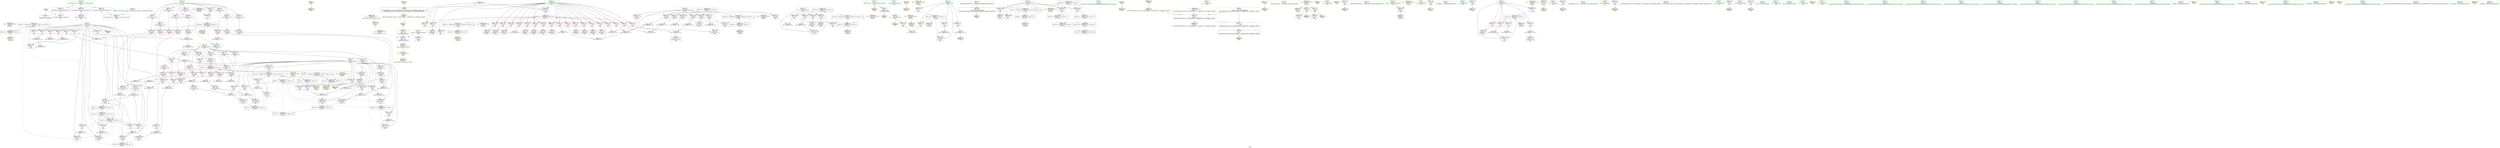 digraph "SVFG" {
	label="SVFG";

	Node0x55bbb2969a50 [shape=record,color=grey,label="{NodeID: 0\nNullPtr}"];
	Node0x55bbb2969a50 -> Node0x55bbb297ee70[style=solid];
	Node0x55bbb2969a50 -> Node0x55bbb2981db0[style=solid];
	Node0x55bbb29a4f00 [shape=record,color=black,label="{NodeID: 360\nMR_16V_3 = PHI(MR_16V_14, MR_16V_4, MR_16V_5, MR_16V_2, )\npts\{95 \}\n}"];
	Node0x55bbb29a4f00 -> Node0x55bbb2983fb0[style=dashed];
	Node0x55bbb29a4f00 -> Node0x55bbb2984080[style=dashed];
	Node0x55bbb29a4f00 -> Node0x55bbb2984150[style=dashed];
	Node0x55bbb29a4f00 -> Node0x55bbb2984220[style=dashed];
	Node0x55bbb29a4f00 -> Node0x55bbb29842f0[style=dashed];
	Node0x55bbb29a4f00 -> Node0x55bbb29843c0[style=dashed];
	Node0x55bbb29a4f00 -> Node0x55bbb2982600[style=dashed];
	Node0x55bbb29a4f00 -> Node0x55bbb2982a10[style=dashed];
	Node0x55bbb29a4f00 -> Node0x55bbb29a0f00[style=dashed];
	Node0x55bbb29a4f00 -> Node0x55bbb29a3b00[style=dashed];
	Node0x55bbb298d1c0 [shape=record,color=yellow,style=double,label="{NodeID: 277\nARet(381)\nCS[]}"];
	Node0x55bbb298d1c0 -> Node0x55bbb298c870[style=solid];
	Node0x55bbb2981020 [shape=record,color=red,label="{NodeID: 194\n261\<--260\n\<--arrayidx55\nmain\n}"];
	Node0x55bbb2981020 -> Node0x55bbb297fca0[style=solid];
	Node0x55bbb297e1e0 [shape=record,color=purple,label="{NodeID: 111\n319\<--14\n\<--dig\nmain\n}"];
	Node0x55bbb297e1e0 -> Node0x55bbb29816a0[style=solid];
	Node0x55bbb296b6a0 [shape=record,color=green,label="{NodeID: 28\n11\<--13\npow_10\<--pow_10_field_insensitive\nGlob }"];
	Node0x55bbb296b6a0 -> Node0x55bbb2980ce0[style=solid];
	Node0x55bbb296b6a0 -> Node0x55bbb2980db0[style=solid];
	Node0x55bbb296b6a0 -> Node0x55bbb297d5b0[style=solid];
	Node0x55bbb296b6a0 -> Node0x55bbb297d680[style=solid];
	Node0x55bbb296b6a0 -> Node0x55bbb297d750[style=solid];
	Node0x55bbb296b6a0 -> Node0x55bbb297d820[style=solid];
	Node0x55bbb296b6a0 -> Node0x55bbb297d8f0[style=solid];
	Node0x55bbb296b6a0 -> Node0x55bbb297d9c0[style=solid];
	Node0x55bbb296b6a0 -> Node0x55bbb297da90[style=solid];
	Node0x55bbb296b6a0 -> Node0x55bbb297db60[style=solid];
	Node0x55bbb29870e0 [shape=record,color=yellow,style=double,label="{NodeID: 388\n2V_1 = ENCHI(MR_2V_0)\npts\{10 \}\nFun[_GLOBAL__sub_I_TeaPot_0_0.cpp]}"];
	Node0x55bbb29870e0 -> Node0x55bbb2988bd0[style=dashed];
	Node0x55bbb298f970 [shape=record,color=grey,label="{NodeID: 305\n362 = Binary(361, 125, )\n}"];
	Node0x55bbb298f970 -> Node0x55bbb298b5c0[style=solid];
	Node0x55bbb29827a0 [shape=record,color=blue,label="{NodeID: 222\n98\<--107\nnum_dig\<--\nmain\n}"];
	Node0x55bbb29827a0 -> Node0x55bbb29a8100[style=dashed];
	Node0x55bbb2984220 [shape=record,color=red,label="{NodeID: 139\n180\<--94\n\<--n\nmain\n}"];
	Node0x55bbb2984220 -> Node0x55bbb29921f0[style=solid];
	Node0x55bbb297ed70 [shape=record,color=green,label="{NodeID: 56\n37\<--424\n_GLOBAL__sub_I_TeaPot_0_0.cpp\<--_GLOBAL__sub_I_TeaPot_0_0.cpp_field_insensitive\n}"];
	Node0x55bbb297ed70 -> Node0x55bbb2981cb0[style=solid];
	Node0x55bbb2992370 [shape=record,color=grey,label="{NodeID: 333\n160 = cmp(159, 157, )\n}"];
	Node0x55bbb298bd10 [shape=record,color=yellow,style=double,label="{NodeID: 250\nAPARM(4)\nCS[]}"];
	Node0x55bbb29858e0 [shape=record,color=red,label="{NodeID: 167\n215\<--100\n\<--i21\nmain\n}"];
	Node0x55bbb29858e0 -> Node0x55bbb2990570[style=solid];
	Node0x55bbb29804c0 [shape=record,color=black,label="{NodeID: 84\n315\<--314\nconv85\<--sub84\nmain\n}"];
	Node0x55bbb29804c0 -> Node0x55bbb29909f0[style=solid];
	Node0x55bbb29580a0 [shape=record,color=green,label="{NodeID: 1\n7\<--1\n__dso_handle\<--dummyObj\nGlob }"];
	Node0x55bbb29a5400 [shape=record,color=black,label="{NodeID: 361\nMR_18V_4 = PHI(MR_18V_17, MR_18V_5, MR_18V_6, MR_18V_3, )\npts\{97 \}\n}"];
	Node0x55bbb29a5400 -> Node0x55bbb29848a0[style=dashed];
	Node0x55bbb29a5400 -> Node0x55bbb2984970[style=dashed];
	Node0x55bbb29a5400 -> Node0x55bbb2984f20[style=dashed];
	Node0x55bbb29a5400 -> Node0x55bbb29826d0[style=dashed];
	Node0x55bbb29a5400 -> Node0x55bbb2982940[style=dashed];
	Node0x55bbb29a5400 -> Node0x55bbb29a1400[style=dashed];
	Node0x55bbb29a5400 -> Node0x55bbb29a4000[style=dashed];
	Node0x55bbb298d250 [shape=record,color=yellow,style=double,label="{NodeID: 278\nARet(386)\nCS[]}"];
	Node0x55bbb298d250 -> Node0x55bbb298ca10[style=solid];
	Node0x55bbb29810f0 [shape=record,color=red,label="{NodeID: 195\n270\<--269\n\<--arrayidx60\nmain\n}"];
	Node0x55bbb29810f0 -> Node0x55bbb297fe40[style=solid];
	Node0x55bbb297e2b0 [shape=record,color=purple,label="{NodeID: 112\n329\<--14\narrayidx92\<--dig\nmain\n}"];
	Node0x55bbb297e2b0 -> Node0x55bbb2981770[style=solid];
	Node0x55bbb297c730 [shape=record,color=green,label="{NodeID: 29\n14\<--16\ndig\<--dig_field_insensitive\nGlob }"];
	Node0x55bbb297c730 -> Node0x55bbb297dc30[style=solid];
	Node0x55bbb297c730 -> Node0x55bbb297dd00[style=solid];
	Node0x55bbb297c730 -> Node0x55bbb297ddd0[style=solid];
	Node0x55bbb297c730 -> Node0x55bbb297dea0[style=solid];
	Node0x55bbb297c730 -> Node0x55bbb297df70[style=solid];
	Node0x55bbb297c730 -> Node0x55bbb297e040[style=solid];
	Node0x55bbb297c730 -> Node0x55bbb297e110[style=solid];
	Node0x55bbb297c730 -> Node0x55bbb297e1e0[style=solid];
	Node0x55bbb297c730 -> Node0x55bbb297e2b0[style=solid];
	Node0x55bbb297c730 -> Node0x55bbb297e380[style=solid];
	Node0x55bbb297c730 -> Node0x55bbb297e450[style=solid];
	Node0x55bbb29871f0 [shape=record,color=yellow,style=double,label="{NodeID: 389\n2V_1 = ENCHI(MR_2V_0)\npts\{10 \}\nFun[__cxx_global_var_init.1]}"];
	Node0x55bbb29871f0 -> Node0x55bbb2981eb0[style=dashed];
	Node0x55bbb298faf0 [shape=record,color=grey,label="{NodeID: 306\n377 = Binary(376, 374, )\n}"];
	Node0x55bbb298faf0 -> Node0x55bbb298b830[style=solid];
	Node0x55bbb2982870 [shape=record,color=blue,label="{NodeID: 223\n98\<--184\nnum_dig\<--inc17\nmain\n}"];
	Node0x55bbb2982870 -> Node0x55bbb29a8100[style=dashed];
	Node0x55bbb29842f0 [shape=record,color=red,label="{NodeID: 140\n190\<--94\n\<--n\nmain\n}"];
	Node0x55bbb29842f0 -> Node0x55bbb298e2f0[style=solid];
	Node0x55bbb297ee70 [shape=record,color=black,label="{NodeID: 57\n2\<--3\ndummyVal\<--dummyVal\n}"];
	Node0x55bbb29924f0 [shape=record,color=grey,label="{NodeID: 334\n151 = cmp(149, 150, )\n}"];
	Node0x55bbb298bde0 [shape=record,color=yellow,style=double,label="{NodeID: 251\nAPARM(48)\nCS[]}"];
	Node0x55bbb29859b0 [shape=record,color=red,label="{NodeID: 168\n365\<--102\n\<--rev\nmain\n}"];
	Node0x55bbb29859b0 -> Node0x55bbb2980b40[style=solid];
	Node0x55bbb2980590 [shape=record,color=black,label="{NodeID: 85\n322\<--321\nconv88\<--sub87\nmain\n}"];
	Node0x55bbb2980590 -> Node0x55bbb29906f0[style=solid];
	Node0x55bbb2969ed0 [shape=record,color=green,label="{NodeID: 2\n9\<--1\n\<--dummyObj\nCan only get source location for instruction, argument, global var or function.}"];
	Node0x55bbb29a5900 [shape=record,color=black,label="{NodeID: 362\nMR_20V_3 = PHI(MR_20V_5, MR_20V_3, MR_20V_5, MR_20V_2, )\npts\{99 \}\n}"];
	Node0x55bbb29a5900 -> Node0x55bbb29827a0[style=dashed];
	Node0x55bbb29a5900 -> Node0x55bbb29a1900[style=dashed];
	Node0x55bbb29a5900 -> Node0x55bbb29a5900[style=dashed];
	Node0x55bbb298d2e0 [shape=record,color=yellow,style=double,label="{NodeID: 279\nARet(390)\nCS[]}"];
	Node0x55bbb298d2e0 -> Node0x55bbb298cbb0[style=solid];
	Node0x55bbb29811c0 [shape=record,color=red,label="{NodeID: 196\n275\<--274\n\<--arrayidx63\nmain\n}"];
	Node0x55bbb29811c0 -> Node0x55bbb298eef0[style=solid];
	Node0x55bbb297e380 [shape=record,color=purple,label="{NodeID: 113\n337\<--14\narrayidx97\<--dig\nmain\n}"];
	Node0x55bbb297e380 -> Node0x55bbb2981840[style=solid];
	Node0x55bbb297c7c0 [shape=record,color=green,label="{NodeID: 30\n35\<--39\nllvm.global_ctors\<--llvm.global_ctors_field_insensitive\nGlob }"];
	Node0x55bbb297c7c0 -> Node0x55bbb29833c0[style=solid];
	Node0x55bbb297c7c0 -> Node0x55bbb29834c0[style=solid];
	Node0x55bbb297c7c0 -> Node0x55bbb29835c0[style=solid];
	Node0x55bbb2987300 [shape=record,color=yellow,style=double,label="{NodeID: 390\nRETMU(4V_2)\npts\{75 \}\nFun[_ZSt4acosIiEN9__gnu_cxx11__enable_ifIXsr12__is_integerIT_EE7__valueEdE6__typeES2_]}"];
	Node0x55bbb298fc70 [shape=record,color=grey,label="{NodeID: 307\n265 = Binary(264, 263, )\n}"];
	Node0x55bbb298fc70 -> Node0x55bbb298ae70[style=solid];
	Node0x55bbb2982940 [shape=record,color=blue,label="{NodeID: 224\n96\<--192\nans\<--add\nmain\n}"];
	Node0x55bbb2982940 -> Node0x55bbb29a5400[style=dashed];
	Node0x55bbb29843c0 [shape=record,color=red,label="{NodeID: 141\n202\<--94\n\<--n\nmain\n}"];
	Node0x55bbb29843c0 -> Node0x55bbb2991470[style=solid];
	Node0x55bbb297ef70 [shape=record,color=black,label="{NodeID: 58\n48\<--49\n\<--_ZNSt8ios_base4InitD1Ev\nCan only get source location for instruction, argument, global var or function.}"];
	Node0x55bbb297ef70 -> Node0x55bbb298bde0[style=solid];
	Node0x55bbb2992670 [shape=record,color=grey,label="{NodeID: 335\n164 = cmp(163, 157, )\n}"];
	Node0x55bbb298beb0 [shape=record,color=yellow,style=double,label="{NodeID: 252\nAPARM(46)\nCS[]}"];
	Node0x55bbb2985a80 [shape=record,color=red,label="{NodeID: 169\n223\<--104\n\<--i33\nmain\n}"];
	Node0x55bbb2985a80 -> Node0x55bbb2991ef0[style=solid];
	Node0x55bbb2980660 [shape=record,color=black,label="{NodeID: 86\n328\<--327\nidxprom91\<--\nmain\n}"];
	Node0x55bbb2968940 [shape=record,color=green,label="{NodeID: 3\n17\<--1\n.str\<--dummyObj\nGlob }"];
	Node0x55bbb29a5e00 [shape=record,color=black,label="{NodeID: 363\nMR_22V_3 = PHI(MR_22V_5, MR_22V_3, MR_22V_3, MR_22V_2, )\npts\{101 \}\n}"];
	Node0x55bbb29a5e00 -> Node0x55bbb2982ae0[style=dashed];
	Node0x55bbb29a5e00 -> Node0x55bbb29a2610[style=dashed];
	Node0x55bbb29a5e00 -> Node0x55bbb29a5e00[style=dashed];
	Node0x55bbb298d370 [shape=record,color=yellow,style=double,label="{NodeID: 280\nARet(392)\nCS[]}"];
	Node0x55bbb298d370 -> Node0x55bbb298cd50[style=solid];
	Node0x55bbb2981290 [shape=record,color=red,label="{NodeID: 197\n284\<--283\n\<--arrayidx67\nmain\n}"];
	Node0x55bbb2981290 -> Node0x55bbb298ed70[style=solid];
	Node0x55bbb297e450 [shape=record,color=purple,label="{NodeID: 114\n346\<--14\narrayidx102\<--dig\nmain\n}"];
	Node0x55bbb297e450 -> Node0x55bbb2981910[style=solid];
	Node0x55bbb297c850 [shape=record,color=green,label="{NodeID: 31\n40\<--41\n__cxx_global_var_init\<--__cxx_global_var_init_field_insensitive\n}"];
	Node0x55bbb2987e20 [shape=record,color=yellow,style=double,label="{NodeID: 391\nRETMU(6V_1)\npts\{1 \}\nFun[main]}"];
	Node0x55bbb298fdf0 [shape=record,color=grey,label="{NodeID: 308\n292 = Binary(291, 290, )\n}"];
	Node0x55bbb298fdf0 -> Node0x55bbb298b010[style=solid];
	Node0x55bbb2982a10 [shape=record,color=blue,label="{NodeID: 225\n94\<--157\nn\<--\nmain\n}"];
	Node0x55bbb2982a10 -> Node0x55bbb29a4f00[style=dashed];
	Node0x55bbb2984490 [shape=record,color=red,label="{NodeID: 142\n277\<--94\n\<--n\nmain\n}"];
	Node0x55bbb2984490 -> Node0x55bbb298f070[style=solid];
	Node0x55bbb297f070 [shape=record,color=black,label="{NodeID: 59\n69\<--65\nconv\<--call\n__cxx_global_var_init.1\n}"];
	Node0x55bbb297f070 -> Node0x55bbb2981eb0[style=solid];
	Node0x55bbb29927f0 [shape=record,color=grey,label="{NodeID: 336\n246 = cmp(245, 107, )\n}"];
	Node0x55bbb298bf80 [shape=record,color=yellow,style=double,label="{NodeID: 253\nAPARM(7)\nCS[]}"];
	Node0x55bbb2985b50 [shape=record,color=red,label="{NodeID: 170\n227\<--104\n\<--i33\nmain\n}"];
	Node0x55bbb2985b50 -> Node0x55bbb2991d70[style=solid];
	Node0x55bbb2980730 [shape=record,color=black,label="{NodeID: 87\n336\<--335\nidxprom96\<--\nmain\n}"];
	Node0x55bbb2969170 [shape=record,color=green,label="{NodeID: 4\n19\<--1\n.str.2\<--dummyObj\nGlob }"];
	Node0x55bbb29a6300 [shape=record,color=black,label="{NodeID: 364\nMR_24V_3 = PHI(MR_24V_5, MR_24V_3, MR_24V_3, MR_24V_2, )\npts\{103 \}\n}"];
	Node0x55bbb29a6300 -> Node0x55bbb2982d50[style=dashed];
	Node0x55bbb29a6300 -> Node0x55bbb29a2700[style=dashed];
	Node0x55bbb29a6300 -> Node0x55bbb29a6300[style=dashed];
	Node0x55bbb298d400 [shape=record,color=yellow,style=double,label="{NodeID: 281\nARet(396)\nCS[]}"];
	Node0x55bbb2981360 [shape=record,color=red,label="{NodeID: 198\n288\<--287\n\<--arrayidx69\nmain\n}"];
	Node0x55bbb2981360 -> Node0x55bbb2980180[style=solid];
	Node0x55bbb297e520 [shape=record,color=purple,label="{NodeID: 115\n109\<--17\n\<--.str\nmain\n}"];
	Node0x55bbb297e520 -> Node0x55bbb298c1f0[style=solid];
	Node0x55bbb297c8e0 [shape=record,color=green,label="{NodeID: 32\n44\<--45\n_ZNSt8ios_base4InitC1Ev\<--_ZNSt8ios_base4InitC1Ev_field_insensitive\n}"];
	Node0x55bbb2987f30 [shape=record,color=yellow,style=double,label="{NodeID: 392\nRETMU(8V_2)\npts\{87 \}\nFun[main]}"];
	Node0x55bbb298ff70 [shape=record,color=grey,label="{NodeID: 309\n373 = Binary(372, 374, )\n}"];
	Node0x55bbb298ff70 -> Node0x55bbb298b760[style=solid];
	Node0x55bbb2982ae0 [shape=record,color=blue,label="{NodeID: 226\n100\<--107\ni21\<--\nmain\n}"];
	Node0x55bbb2982ae0 -> Node0x55bbb29a0000[style=dashed];
	Node0x55bbb2984560 [shape=record,color=red,label="{NodeID: 143\n304\<--94\n\<--n\nmain\n}"];
	Node0x55bbb2984560 -> Node0x55bbb298ebf0[style=solid];
	Node0x55bbb297f140 [shape=record,color=black,label="{NodeID: 60\n78\<--77\nconv\<--\n_ZSt4acosIiEN9__gnu_cxx11__enable_ifIXsr12__is_integerIT_EE7__valueEdE6__typeES2_\n}"];
	Node0x55bbb297f140 -> Node0x55bbb298c120[style=solid];
	Node0x55bbb2992970 [shape=record,color=grey,label="{NodeID: 337\n310 = cmp(309, 107, )\n}"];
	Node0x55bbb298c050 [shape=record,color=yellow,style=double,label="{NodeID: 254\nAPARM(66)\nCS[]|{<s0>3}}"];
	Node0x55bbb298c050:s0 -> Node0x55bbb298d4c0[style=solid,color=red];
	Node0x55bbb2985c20 [shape=record,color=red,label="{NodeID: 171\n230\<--104\n\<--i33\nmain\n}"];
	Node0x55bbb2985c20 -> Node0x55bbb2991a70[style=solid];
	Node0x55bbb2980800 [shape=record,color=black,label="{NodeID: 88\n340\<--339\nconv99\<--sub98\nmain\n}"];
	Node0x55bbb2980800 -> Node0x55bbb298e470[style=solid];
	Node0x55bbb29687c0 [shape=record,color=green,label="{NodeID: 5\n21\<--1\nstdin\<--dummyObj\nGlob }"];
	Node0x55bbb29a6800 [shape=record,color=black,label="{NodeID: 365\nMR_26V_3 = PHI(MR_26V_5, MR_26V_3, MR_26V_3, MR_26V_2, )\npts\{105 \}\n}"];
	Node0x55bbb29a6800 -> Node0x55bbb298ad50[style=dashed];
	Node0x55bbb29a6800 -> Node0x55bbb29a2c00[style=dashed];
	Node0x55bbb29a6800 -> Node0x55bbb29a6800[style=dashed];
	Node0x55bbb298d4c0 [shape=record,color=yellow,style=double,label="{NodeID: 282\nFPARM(73)\nFun[_ZSt4acosIiEN9__gnu_cxx11__enable_ifIXsr12__is_integerIT_EE7__valueEdE6__typeES2_]}"];
	Node0x55bbb298d4c0 -> Node0x55bbb2981f80[style=solid];
	Node0x55bbb2981430 [shape=record,color=red,label="{NodeID: 199\n297\<--296\n\<--arrayidx74\nmain\n}"];
	Node0x55bbb2981430 -> Node0x55bbb2980320[style=solid];
	Node0x55bbb2982ee0 [shape=record,color=purple,label="{NodeID: 116\n110\<--19\n\<--.str.2\nmain\n}"];
	Node0x55bbb2982ee0 -> Node0x55bbb298c2c0[style=solid];
	Node0x55bbb297c970 [shape=record,color=green,label="{NodeID: 33\n50\<--51\n__cxa_atexit\<--__cxa_atexit_field_insensitive\n}"];
	Node0x55bbb2988010 [shape=record,color=yellow,style=double,label="{NodeID: 393\nRETMU(10V_1)\npts\{89 \}\nFun[main]}"];
	Node0x55bbb29900f0 [shape=record,color=grey,label="{NodeID: 310\n263 = Binary(257, 262, )\n}"];
	Node0x55bbb29900f0 -> Node0x55bbb298fc70[style=solid];
	Node0x55bbb2982bb0 [shape=record,color=blue,label="{NodeID: 227\n212\<--209\narrayidx29\<--conv\nmain\n}"];
	Node0x55bbb2982bb0 -> Node0x55bbb29a0500[style=dashed];
	Node0x55bbb2984630 [shape=record,color=red,label="{NodeID: 144\n323\<--94\n\<--n\nmain\n}"];
	Node0x55bbb2984630 -> Node0x55bbb29906f0[style=solid];
	Node0x55bbb297f210 [shape=record,color=black,label="{NodeID: 61\n72\<--79\n_ZSt4acosIiEN9__gnu_cxx11__enable_ifIXsr12__is_integerIT_EE7__valueEdE6__typeES2__ret\<--call\n_ZSt4acosIiEN9__gnu_cxx11__enable_ifIXsr12__is_integerIT_EE7__valueEdE6__typeES2_\n}"];
	Node0x55bbb297f210 -> Node0x55bbb298d5b0[style=solid];
	Node0x55bbb299dd00 [shape=record,color=black,label="{NodeID: 338\nMR_18V_16 = PHI(MR_18V_15, MR_18V_7, )\npts\{97 \}\n}"];
	Node0x55bbb299dd00 -> Node0x55bbb2984e50[style=dashed];
	Node0x55bbb299dd00 -> Node0x55bbb298b830[style=dashed];
	Node0x55bbb298c120 [shape=record,color=yellow,style=double,label="{NodeID: 255\nAPARM(78)\nCS[]}"];
	Node0x55bbb2985cf0 [shape=record,color=red,label="{NodeID: 172\n237\<--104\n\<--i33\nmain\n}"];
	Node0x55bbb2985cf0 -> Node0x55bbb298dff0[style=solid];
	Node0x55bbb29808d0 [shape=record,color=black,label="{NodeID: 89\n345\<--344\nidxprom101\<--\nmain\n}"];
	Node0x55bbb2968850 [shape=record,color=green,label="{NodeID: 6\n22\<--1\n.str.3\<--dummyObj\nGlob }"];
	Node0x55bbb29a6d00 [shape=record,color=black,label="{NodeID: 366\nMR_30V_3 = PHI(MR_30V_4, MR_30V_3, MR_30V_3, MR_30V_2, )\npts\{160000 \}\n}"];
	Node0x55bbb29a6d00 -> Node0x55bbb29a0500[style=dashed];
	Node0x55bbb29a6d00 -> Node0x55bbb29a3100[style=dashed];
	Node0x55bbb29a6d00 -> Node0x55bbb29a6d00[style=dashed];
	Node0x55bbb298d5b0 [shape=record,color=yellow,style=double,label="{NodeID: 283\nFRet(72)\nFun[_ZSt4acosIiEN9__gnu_cxx11__enable_ifIXsr12__is_integerIT_EE7__valueEdE6__typeES2_]|{<s0>3}}"];
	Node0x55bbb298d5b0:s0 -> Node0x55bbb298d0a0[style=solid,color=blue];
	Node0x55bbb2981500 [shape=record,color=red,label="{NodeID: 200\n302\<--301\n\<--arrayidx77\nmain\n}"];
	Node0x55bbb2981500 -> Node0x55bbb298f4f0[style=solid];
	Node0x55bbb2982fb0 [shape=record,color=purple,label="{NodeID: 117\n115\<--22\n\<--.str.3\nmain\n}"];
	Node0x55bbb2982fb0 -> Node0x55bbb298c460[style=solid];
	Node0x55bbb297ca00 [shape=record,color=green,label="{NodeID: 34\n49\<--55\n_ZNSt8ios_base4InitD1Ev\<--_ZNSt8ios_base4InitD1Ev_field_insensitive\n}"];
	Node0x55bbb297ca00 -> Node0x55bbb297ef70[style=solid];
	Node0x55bbb29880f0 [shape=record,color=yellow,style=double,label="{NodeID: 394\nRETMU(12V_3)\npts\{91 \}\nFun[main]}"];
	Node0x55bbb2990270 [shape=record,color=grey,label="{NodeID: 311\n385 = Binary(384, 125, )\n}"];
	Node0x55bbb2990270 -> Node0x55bbb298c940[style=solid];
	Node0x55bbb2982c80 [shape=record,color=blue,label="{NodeID: 228\n100\<--216\ni21\<--inc31\nmain\n}"];
	Node0x55bbb2982c80 -> Node0x55bbb29a0000[style=dashed];
	Node0x55bbb2984700 [shape=record,color=red,label="{NodeID: 145\n355\<--94\n\<--n\nmain\n}"];
	Node0x55bbb2984700 -> Node0x55bbb2990e70[style=solid];
	Node0x55bbb297f2e0 [shape=record,color=black,label="{NodeID: 62\n85\<--107\nmain_ret\<--\nmain\n}"];
	Node0x55bbb297f2e0 -> Node0x55bbb298dab0[style=solid];
	Node0x55bbb299e200 [shape=record,color=black,label="{NodeID: 339\nMR_24V_7 = PHI(MR_24V_6, MR_24V_5, )\npts\{103 \}\n}"];
	Node0x55bbb299e200 -> Node0x55bbb299fb00[style=dashed];
	Node0x55bbb298c1f0 [shape=record,color=yellow,style=double,label="{NodeID: 256\nAPARM(109)\nCS[]}"];
	Node0x55bbb2985dc0 [shape=record,color=red,label="{NodeID: 173\n239\<--104\n\<--i33\nmain\n}"];
	Node0x55bbb2985dc0 -> Node0x55bbb2991bf0[style=solid];
	Node0x55bbb29809a0 [shape=record,color=black,label="{NodeID: 90\n349\<--348\nconv104\<--sub103\nmain\n}"];
	Node0x55bbb29809a0 -> Node0x55bbb2991170[style=solid];
	Node0x55bbb2969890 [shape=record,color=green,label="{NodeID: 7\n24\<--1\n.str.4\<--dummyObj\nGlob }"];
	Node0x55bbb29a7200 [shape=record,color=black,label="{NodeID: 367\nMR_16V_12 = PHI(MR_16V_13, MR_16V_11, )\npts\{95 \}\n}"];
	Node0x55bbb29a7200 -> Node0x55bbb29a8600[style=dashed];
	Node0x55bbb298dab0 [shape=record,color=yellow,style=double,label="{NodeID: 284\nFRet(85)\nFun[main]}"];
	Node0x55bbb29815d0 [shape=record,color=red,label="{NodeID: 201\n313\<--312\n\<--\nmain\n}"];
	Node0x55bbb29815d0 -> Node0x55bbb2990ff0[style=solid];
	Node0x55bbb2983080 [shape=record,color=purple,label="{NodeID: 118\n116\<--24\n\<--.str.4\nmain\n}"];
	Node0x55bbb2983080 -> Node0x55bbb298c530[style=solid];
	Node0x55bbb297ca90 [shape=record,color=green,label="{NodeID: 35\n62\<--63\n__cxx_global_var_init.1\<--__cxx_global_var_init.1_field_insensitive\n}"];
	Node0x55bbb29881d0 [shape=record,color=yellow,style=double,label="{NodeID: 395\nRETMU(14V_3)\npts\{93 \}\nFun[main]}"];
	Node0x55bbb29903f0 [shape=record,color=grey,label="{NodeID: 312\n348 = Binary(347, 125, )\n}"];
	Node0x55bbb29903f0 -> Node0x55bbb29809a0[style=solid];
	Node0x55bbb2982d50 [shape=record,color=blue,label="{NodeID: 229\n102\<--220\nrev\<--\nmain\n}"];
	Node0x55bbb2982d50 -> Node0x55bbb29a4500[style=dashed];
	Node0x55bbb29847d0 [shape=record,color=red,label="{NodeID: 146\n372\<--94\n\<--n\nmain\n}"];
	Node0x55bbb29847d0 -> Node0x55bbb298ff70[style=solid];
	Node0x55bbb297f3b0 [shape=record,color=black,label="{NodeID: 63\n111\<--108\ncall\<--\nmain\n}"];
	Node0x55bbb299e700 [shape=record,color=black,label="{NodeID: 340\nMR_12V_3 = PHI(MR_12V_4, MR_12V_2, )\npts\{91 \}\n}"];
	Node0x55bbb299e700 -> Node0x55bbb2983a00[style=dashed];
	Node0x55bbb299e700 -> Node0x55bbb2983ad0[style=dashed];
	Node0x55bbb299e700 -> Node0x55bbb2983ba0[style=dashed];
	Node0x55bbb299e700 -> Node0x55bbb2983c70[style=dashed];
	Node0x55bbb299e700 -> Node0x55bbb2982390[style=dashed];
	Node0x55bbb299e700 -> Node0x55bbb29880f0[style=dashed];
	Node0x55bbb298c2c0 [shape=record,color=yellow,style=double,label="{NodeID: 257\nAPARM(110)\nCS[]}"];
	Node0x55bbb2985e90 [shape=record,color=red,label="{NodeID: 174\n242\<--104\n\<--i33\nmain\n}"];
	Node0x55bbb2985e90 -> Node0x55bbb297fa30[style=solid];
	Node0x55bbb2980a70 [shape=record,color=black,label="{NodeID: 91\n351\<--350\nidxprom105\<--\nmain\n}"];
	Node0x55bbb2969920 [shape=record,color=green,label="{NodeID: 8\n26\<--1\nstdout\<--dummyObj\nGlob }"];
	Node0x55bbb29a7700 [shape=record,color=black,label="{NodeID: 368\nMR_18V_13 = PHI(MR_18V_14, MR_18V_12, )\npts\{97 \}\n}"];
	Node0x55bbb29a7700 -> Node0x55bbb29a8b00[style=dashed];
	Node0x55bbb298db70 [shape=record,color=grey,label="{NodeID: 285\n184 = Binary(183, 125, )\n}"];
	Node0x55bbb298db70 -> Node0x55bbb2982870[style=solid];
	Node0x55bbb29816a0 [shape=record,color=red,label="{NodeID: 202\n320\<--319\n\<--\nmain\n}"];
	Node0x55bbb29816a0 -> Node0x55bbb2990870[style=solid];
	Node0x55bbb2983150 [shape=record,color=purple,label="{NodeID: 119\n380\<--29\n\<--.str.5\nmain\n}"];
	Node0x55bbb2983150 -> Node0x55bbb298c7a0[style=solid];
	Node0x55bbb297cb60 [shape=record,color=green,label="{NodeID: 36\n67\<--68\n_ZSt4acosIiEN9__gnu_cxx11__enable_ifIXsr12__is_integerIT_EE7__valueEdE6__typeES2_\<--_ZSt4acosIiEN9__gnu_cxx11__enable_ifIXsr12__is_integerIT_EE7__valueEdE6__typeES2__field_insensitive\n}"];
	Node0x55bbb29882b0 [shape=record,color=yellow,style=double,label="{NodeID: 396\nRETMU(16V_2)\npts\{95 \}\nFun[main]}"];
	Node0x55bbb2990570 [shape=record,color=grey,label="{NodeID: 313\n216 = Binary(215, 125, )\n}"];
	Node0x55bbb2990570 -> Node0x55bbb2982c80[style=solid];
	Node0x55bbb298ad50 [shape=record,color=blue,label="{NodeID: 230\n104\<--107\ni33\<--\nmain\n}"];
	Node0x55bbb298ad50 -> Node0x55bbb29a4a00[style=dashed];
	Node0x55bbb29848a0 [shape=record,color=red,label="{NodeID: 147\n170\<--96\n\<--ans\nmain\n}"];
	Node0x55bbb29848a0 -> Node0x55bbb2990b70[style=solid];
	Node0x55bbb297f480 [shape=record,color=black,label="{NodeID: 64\n117\<--114\ncall1\<--\nmain\n}"];
	Node0x55bbb299ec00 [shape=record,color=black,label="{NodeID: 341\nMR_28V_3 = PHI(MR_28V_4, MR_28V_2, )\npts\{130000 \}\n}"];
	Node0x55bbb299ec00 -> Node0x55bbb2986ac0[style=dashed];
	Node0x55bbb299ec00 -> Node0x55bbb2986b90[style=dashed];
	Node0x55bbb299ec00 -> Node0x55bbb2986c60[style=dashed];
	Node0x55bbb299ec00 -> Node0x55bbb2980f50[style=dashed];
	Node0x55bbb299ec00 -> Node0x55bbb29811c0[style=dashed];
	Node0x55bbb299ec00 -> Node0x55bbb2981290[style=dashed];
	Node0x55bbb299ec00 -> Node0x55bbb2981500[style=dashed];
	Node0x55bbb299ec00 -> Node0x55bbb29819e0[style=dashed];
	Node0x55bbb299ec00 -> Node0x55bbb29822c0[style=dashed];
	Node0x55bbb299ec00 -> Node0x55bbb29887f0[style=dashed];
	Node0x55bbb298c390 [shape=record,color=yellow,style=double,label="{NodeID: 258\nAPARM(108)\nCS[]}"];
	Node0x55bbb2985f60 [shape=record,color=red,label="{NodeID: 175\n253\<--104\n\<--i33\nmain\n}"];
	Node0x55bbb2985f60 -> Node0x55bbb298f7f0[style=solid];
	Node0x55bbb2980b40 [shape=record,color=black,label="{NodeID: 92\n366\<--365\ntobool\<--\nmain\n}"];
	Node0x55bbb296a940 [shape=record,color=green,label="{NodeID: 9\n27\<--1\n_ZSt3cin\<--dummyObj\nGlob }"];
	Node0x55bbb29a7c00 [shape=record,color=black,label="{NodeID: 369\nMR_24V_10 = PHI(MR_24V_12, MR_24V_5, )\npts\{103 \}\n}"];
	Node0x55bbb29a7c00 -> Node0x55bbb29a9000[style=dashed];
	Node0x55bbb298dcf0 [shape=record,color=grey,label="{NodeID: 286\n136 = Binary(137, 135, )\n}"];
	Node0x55bbb298dcf0 -> Node0x55bbb29822c0[style=solid];
	Node0x55bbb2981770 [shape=record,color=red,label="{NodeID: 203\n330\<--329\n\<--arrayidx92\nmain\n}"];
	Node0x55bbb2981770 -> Node0x55bbb29915f0[style=solid];
	Node0x55bbb2983220 [shape=record,color=purple,label="{NodeID: 120\n389\<--31\n\<--.str.6\nmain\n}"];
	Node0x55bbb2983220 -> Node0x55bbb298cae0[style=solid];
	Node0x55bbb297cc60 [shape=record,color=green,label="{NodeID: 37\n74\<--75\n__x.addr\<--__x.addr_field_insensitive\n_ZSt4acosIiEN9__gnu_cxx11__enable_ifIXsr12__is_integerIT_EE7__valueEdE6__typeES2_\n}"];
	Node0x55bbb297cc60 -> Node0x55bbb2983860[style=solid];
	Node0x55bbb297cc60 -> Node0x55bbb2981f80[style=solid];
	Node0x55bbb2988390 [shape=record,color=yellow,style=double,label="{NodeID: 397\nRETMU(18V_2)\npts\{97 \}\nFun[main]}"];
	Node0x55bbb29906f0 [shape=record,color=grey,label="{NodeID: 314\n324 = Binary(323, 322, )\n}"];
	Node0x55bbb29906f0 -> Node0x55bbb298b280[style=solid];
	Node0x55bbb298ade0 [shape=record,color=blue,label="{NodeID: 231\n102\<--249\nrev\<--\nmain\n}"];
	Node0x55bbb298ade0 -> Node0x55bbb299e200[style=dashed];
	Node0x55bbb2984970 [shape=record,color=red,label="{NodeID: 148\n191\<--96\n\<--ans\nmain\n}"];
	Node0x55bbb2984970 -> Node0x55bbb298e2f0[style=solid];
	Node0x55bbb297f550 [shape=record,color=black,label="{NodeID: 65\n133\<--132\nidxprom\<--sub\nmain\n}"];
	Node0x55bbb299f100 [shape=record,color=black,label="{NodeID: 342\nMR_16V_8 = PHI(MR_16V_9, MR_16V_7, )\npts\{95 \}\n}"];
	Node0x55bbb299f100 -> Node0x55bbb29a8600[style=dashed];
	Node0x55bbb298c460 [shape=record,color=yellow,style=double,label="{NodeID: 259\nAPARM(115)\nCS[]}"];
	Node0x55bbb2986030 [shape=record,color=red,label="{NodeID: 176\n258\<--104\n\<--i33\nmain\n}"];
	Node0x55bbb2986030 -> Node0x55bbb297fbd0[style=solid];
	Node0x55bbb2980c10 [shape=record,color=purple,label="{NodeID: 93\n46\<--4\n\<--_ZStL8__ioinit\n__cxx_global_var_init\n}"];
	Node0x55bbb2980c10 -> Node0x55bbb298beb0[style=solid];
	Node0x55bbb296a9d0 [shape=record,color=green,label="{NodeID: 10\n28\<--1\n_ZSt4cout\<--dummyObj\nGlob }"];
	Node0x55bbb29a8100 [shape=record,color=black,label="{NodeID: 370\nMR_20V_5 = PHI(MR_20V_6, MR_20V_4, )\npts\{99 \}\n}"];
	Node0x55bbb29a8100 -> Node0x55bbb2984ff0[style=dashed];
	Node0x55bbb29a8100 -> Node0x55bbb29850c0[style=dashed];
	Node0x55bbb29a8100 -> Node0x55bbb2985190[style=dashed];
	Node0x55bbb29a8100 -> Node0x55bbb2985260[style=dashed];
	Node0x55bbb29a8100 -> Node0x55bbb2985330[style=dashed];
	Node0x55bbb29a8100 -> Node0x55bbb2985400[style=dashed];
	Node0x55bbb29a8100 -> Node0x55bbb29854d0[style=dashed];
	Node0x55bbb29a8100 -> Node0x55bbb29855a0[style=dashed];
	Node0x55bbb29a8100 -> Node0x55bbb2982870[style=dashed];
	Node0x55bbb29a8100 -> Node0x55bbb29a5900[style=dashed];
	Node0x55bbb298de70 [shape=record,color=grey,label="{NodeID: 287\n236 = Binary(235, 125, )\n}"];
	Node0x55bbb298de70 -> Node0x55bbb298dff0[style=solid];
	Node0x55bbb2981840 [shape=record,color=red,label="{NodeID: 204\n338\<--337\n\<--arrayidx97\nmain\n}"];
	Node0x55bbb2981840 -> Node0x55bbb298e8f0[style=solid];
	Node0x55bbb29832f0 [shape=record,color=purple,label="{NodeID: 121\n395\<--33\n\<--.str.7\nmain\n}"];
	Node0x55bbb29832f0 -> Node0x55bbb298ce20[style=solid];
	Node0x55bbb297cd30 [shape=record,color=green,label="{NodeID: 38\n80\<--81\nacos\<--acos_field_insensitive\n}"];
	Node0x55bbb2988470 [shape=record,color=yellow,style=double,label="{NodeID: 398\nRETMU(20V_2)\npts\{99 \}\nFun[main]}"];
	Node0x55bbb2990870 [shape=record,color=grey,label="{NodeID: 315\n321 = Binary(320, 125, )\n}"];
	Node0x55bbb2990870 -> Node0x55bbb2980590[style=solid];
	Node0x55bbb298ae70 [shape=record,color=blue,label="{NodeID: 232\n96\<--265\nans\<--add58\nmain\n}"];
	Node0x55bbb298ae70 -> Node0x55bbb299f600[style=dashed];
	Node0x55bbb2984a40 [shape=record,color=red,label="{NodeID: 149\n264\<--96\n\<--ans\nmain\n}"];
	Node0x55bbb2984a40 -> Node0x55bbb298fc70[style=solid];
	Node0x55bbb297f620 [shape=record,color=black,label="{NodeID: 66\n139\<--138\nidxprom3\<--\nmain\n}"];
	Node0x55bbb299f600 [shape=record,color=black,label="{NodeID: 343\nMR_18V_9 = PHI(MR_18V_10, MR_18V_8, )\npts\{97 \}\n}"];
	Node0x55bbb299f600 -> Node0x55bbb29a8b00[style=dashed];
	Node0x55bbb298c530 [shape=record,color=yellow,style=double,label="{NodeID: 260\nAPARM(116)\nCS[]}"];
	Node0x55bbb2986100 [shape=record,color=red,label="{NodeID: 177\n267\<--104\n\<--i33\nmain\n}"];
	Node0x55bbb2986100 -> Node0x55bbb297fd70[style=solid];
	Node0x55bbb2980ce0 [shape=record,color=purple,label="{NodeID: 94\n121\<--11\n\<--pow_10\nmain\n}"];
	Node0x55bbb2980ce0 -> Node0x55bbb2982120[style=solid];
	Node0x55bbb296aa60 [shape=record,color=green,label="{NodeID: 11\n29\<--1\n.str.5\<--dummyObj\nGlob }"];
	Node0x55bbb29a8600 [shape=record,color=black,label="{NodeID: 371\nMR_16V_10 = PHI(MR_16V_12, MR_16V_8, )\npts\{95 \}\n}"];
	Node0x55bbb29a8600 -> Node0x55bbb29a3b00[style=dashed];
	Node0x55bbb298dff0 [shape=record,color=grey,label="{NodeID: 288\n238 = Binary(236, 237, )\n}"];
	Node0x55bbb298dff0 -> Node0x55bbb2991bf0[style=solid];
	Node0x55bbb2981910 [shape=record,color=red,label="{NodeID: 205\n347\<--346\n\<--arrayidx102\nmain\n}"];
	Node0x55bbb2981910 -> Node0x55bbb29903f0[style=solid];
	Node0x55bbb29833c0 [shape=record,color=purple,label="{NodeID: 122\n429\<--35\nllvm.global_ctors_0\<--llvm.global_ctors\nGlob }"];
	Node0x55bbb29833c0 -> Node0x55bbb2981bb0[style=solid];
	Node0x55bbb297ce30 [shape=record,color=green,label="{NodeID: 39\n83\<--84\nmain\<--main_field_insensitive\n}"];
	Node0x55bbb2988550 [shape=record,color=yellow,style=double,label="{NodeID: 399\nRETMU(22V_2)\npts\{101 \}\nFun[main]}"];
	Node0x55bbb29909f0 [shape=record,color=grey,label="{NodeID: 316\n317 = Binary(316, 315, )\n}"];
	Node0x55bbb29909f0 -> Node0x55bbb298b1b0[style=solid];
	Node0x55bbb298af40 [shape=record,color=blue,label="{NodeID: 233\n94\<--278\nn\<--sub65\nmain\n}"];
	Node0x55bbb298af40 -> Node0x55bbb299f100[style=dashed];
	Node0x55bbb2984b10 [shape=record,color=red,label="{NodeID: 150\n291\<--96\n\<--ans\nmain\n}"];
	Node0x55bbb2984b10 -> Node0x55bbb298fdf0[style=solid];
	Node0x55bbb297f6f0 [shape=record,color=black,label="{NodeID: 67\n177\<--176\nidxprom13\<--\nmain\n}"];
	Node0x55bbb299fb00 [shape=record,color=black,label="{NodeID: 344\nMR_24V_8 = PHI(MR_24V_5, MR_24V_7, )\npts\{103 \}\n}"];
	Node0x55bbb299fb00 -> Node0x55bbb29a9000[style=dashed];
	Node0x55bbb298c600 [shape=record,color=yellow,style=double,label="{NodeID: 261\nAPARM(114)\nCS[]}"];
	Node0x55bbb29861d0 [shape=record,color=red,label="{NodeID: 178\n272\<--104\n\<--i33\nmain\n}"];
	Node0x55bbb29861d0 -> Node0x55bbb297ff10[style=solid];
	Node0x55bbb2980db0 [shape=record,color=purple,label="{NodeID: 95\n134\<--11\narrayidx\<--pow_10\nmain\n}"];
	Node0x55bbb2980db0 -> Node0x55bbb2986ac0[style=solid];
	Node0x55bbb2969bf0 [shape=record,color=green,label="{NodeID: 12\n31\<--1\n.str.6\<--dummyObj\nGlob }"];
	Node0x55bbb29a8b00 [shape=record,color=black,label="{NodeID: 372\nMR_18V_11 = PHI(MR_18V_13, MR_18V_9, )\npts\{97 \}\n}"];
	Node0x55bbb29a8b00 -> Node0x55bbb29a4000[style=dashed];
	Node0x55bbb298e170 [shape=record,color=grey,label="{NodeID: 289\n132 = Binary(131, 125, )\n}"];
	Node0x55bbb298e170 -> Node0x55bbb297f550[style=solid];
	Node0x55bbb29819e0 [shape=record,color=red,label="{NodeID: 206\n353\<--352\n\<--arrayidx106\nmain\n}"];
	Node0x55bbb29819e0 -> Node0x55bbb2991170[style=solid];
	Node0x55bbb29834c0 [shape=record,color=purple,label="{NodeID: 123\n430\<--35\nllvm.global_ctors_1\<--llvm.global_ctors\nGlob }"];
	Node0x55bbb29834c0 -> Node0x55bbb2981cb0[style=solid];
	Node0x55bbb297cf30 [shape=record,color=green,label="{NodeID: 40\n86\<--87\nretval\<--retval_field_insensitive\nmain\n}"];
	Node0x55bbb297cf30 -> Node0x55bbb2982050[style=solid];
	Node0x55bbb2988630 [shape=record,color=yellow,style=double,label="{NodeID: 400\nRETMU(24V_2)\npts\{103 \}\nFun[main]}"];
	Node0x55bbb2990b70 [shape=record,color=grey,label="{NodeID: 317\n171 = Binary(170, 123, )\n}"];
	Node0x55bbb2990b70 -> Node0x55bbb29826d0[style=solid];
	Node0x55bbb298b010 [shape=record,color=blue,label="{NodeID: 234\n96\<--292\nans\<--add72\nmain\n}"];
	Node0x55bbb298b010 -> Node0x55bbb299f600[style=dashed];
	Node0x55bbb2984be0 [shape=record,color=red,label="{NodeID: 151\n316\<--96\n\<--ans\nmain\n}"];
	Node0x55bbb2984be0 -> Node0x55bbb29909f0[style=solid];
	Node0x55bbb297f7c0 [shape=record,color=black,label="{NodeID: 68\n204\<--203\nidxprom25\<--\nmain\n}"];
	Node0x55bbb29a0000 [shape=record,color=black,label="{NodeID: 345\nMR_22V_5 = PHI(MR_22V_6, MR_22V_4, )\npts\{101 \}\n}"];
	Node0x55bbb29a0000 -> Node0x55bbb2985670[style=dashed];
	Node0x55bbb29a0000 -> Node0x55bbb2985740[style=dashed];
	Node0x55bbb29a0000 -> Node0x55bbb2985810[style=dashed];
	Node0x55bbb29a0000 -> Node0x55bbb29858e0[style=dashed];
	Node0x55bbb29a0000 -> Node0x55bbb2982c80[style=dashed];
	Node0x55bbb29a0000 -> Node0x55bbb29a5e00[style=dashed];
	Node0x55bbb298c6d0 [shape=record,color=yellow,style=double,label="{NodeID: 262\nAPARM(28)\nCS[]}"];
	Node0x55bbb29862a0 [shape=record,color=red,label="{NodeID: 179\n281\<--104\n\<--i33\nmain\n}"];
	Node0x55bbb29862a0 -> Node0x55bbb297ffe0[style=solid];
	Node0x55bbb297d5b0 [shape=record,color=purple,label="{NodeID: 96\n140\<--11\narrayidx4\<--pow_10\nmain\n}"];
	Node0x55bbb297d5b0 -> Node0x55bbb29822c0[style=solid];
	Node0x55bbb2969cc0 [shape=record,color=green,label="{NodeID: 13\n33\<--1\n.str.7\<--dummyObj\nGlob }"];
	Node0x55bbb29a9000 [shape=record,color=black,label="{NodeID: 373\nMR_24V_9 = PHI(MR_24V_10, MR_24V_8, )\npts\{103 \}\n}"];
	Node0x55bbb29a9000 -> Node0x55bbb29a4500[style=dashed];
	Node0x55bbb298e2f0 [shape=record,color=grey,label="{NodeID: 290\n192 = Binary(191, 190, )\n}"];
	Node0x55bbb298e2f0 -> Node0x55bbb2982940[style=solid];
	Node0x55bbb2981ab0 [shape=record,color=blue,label="{NodeID: 207\n8\<--9\n_ZL2pi\<--\nGlob }"];
	Node0x55bbb29835c0 [shape=record,color=purple,label="{NodeID: 124\n431\<--35\nllvm.global_ctors_2\<--llvm.global_ctors\nGlob }"];
	Node0x55bbb29835c0 -> Node0x55bbb2981db0[style=solid];
	Node0x55bbb297d000 [shape=record,color=green,label="{NodeID: 41\n88\<--89\ntc\<--tc_field_insensitive\nmain\n}"];
	Node0x55bbb297d000 -> Node0x55bbb2983930[style=solid];
	Node0x55bbb297d000 -> Node0x55bbb298baa0[style=solid];
	Node0x55bbb2988710 [shape=record,color=yellow,style=double,label="{NodeID: 401\nRETMU(26V_2)\npts\{105 \}\nFun[main]}"];
	Node0x55bbb2990cf0 [shape=record,color=grey,label="{NodeID: 318\n399 = Binary(398, 125, )\n}"];
	Node0x55bbb2990cf0 -> Node0x55bbb298b900[style=solid];
	Node0x55bbb298b0e0 [shape=record,color=blue,label="{NodeID: 235\n94\<--305\nn\<--sub79\nmain\n}"];
	Node0x55bbb298b0e0 -> Node0x55bbb299f100[style=dashed];
	Node0x55bbb2984cb0 [shape=record,color=red,label="{NodeID: 152\n341\<--96\n\<--ans\nmain\n}"];
	Node0x55bbb2984cb0 -> Node0x55bbb298e470[style=solid];
	Node0x55bbb297f890 [shape=record,color=black,label="{NodeID: 69\n209\<--208\nconv\<--rem27\nmain\n}"];
	Node0x55bbb297f890 -> Node0x55bbb2982bb0[style=solid];
	Node0x55bbb29a0500 [shape=record,color=black,label="{NodeID: 346\nMR_30V_4 = PHI(MR_30V_5, MR_30V_3, )\npts\{160000 \}\n}"];
	Node0x55bbb29a0500 -> Node0x55bbb2980e80[style=dashed];
	Node0x55bbb29a0500 -> Node0x55bbb2981020[style=dashed];
	Node0x55bbb29a0500 -> Node0x55bbb29810f0[style=dashed];
	Node0x55bbb29a0500 -> Node0x55bbb2981360[style=dashed];
	Node0x55bbb29a0500 -> Node0x55bbb2981430[style=dashed];
	Node0x55bbb29a0500 -> Node0x55bbb29815d0[style=dashed];
	Node0x55bbb29a0500 -> Node0x55bbb29816a0[style=dashed];
	Node0x55bbb29a0500 -> Node0x55bbb2981770[style=dashed];
	Node0x55bbb29a0500 -> Node0x55bbb2981840[style=dashed];
	Node0x55bbb29a0500 -> Node0x55bbb2981910[style=dashed];
	Node0x55bbb29a0500 -> Node0x55bbb2982bb0[style=dashed];
	Node0x55bbb29a0500 -> Node0x55bbb29a6d00[style=dashed];
	Node0x55bbb298c7a0 [shape=record,color=yellow,style=double,label="{NodeID: 263\nAPARM(380)\nCS[]}"];
	Node0x55bbb2986370 [shape=record,color=red,label="{NodeID: 180\n285\<--104\n\<--i33\nmain\n}"];
	Node0x55bbb2986370 -> Node0x55bbb29800b0[style=solid];
	Node0x55bbb297d680 [shape=record,color=purple,label="{NodeID: 97\n178\<--11\narrayidx14\<--pow_10\nmain\n}"];
	Node0x55bbb297d680 -> Node0x55bbb2986b90[style=solid];
	Node0x55bbb2968ac0 [shape=record,color=green,label="{NodeID: 14\n36\<--1\n\<--dummyObj\nCan only get source location for instruction, argument, global var or function.}"];
	Node0x55bbb29a9500 [shape=record,color=yellow,style=double,label="{NodeID: 374\n4V_1 = ENCHI(MR_4V_0)\npts\{75 \}\nFun[_ZSt4acosIiEN9__gnu_cxx11__enable_ifIXsr12__is_integerIT_EE7__valueEdE6__typeES2_]}"];
	Node0x55bbb29a9500 -> Node0x55bbb2981f80[style=dashed];
	Node0x55bbb298e470 [shape=record,color=grey,label="{NodeID: 291\n342 = Binary(341, 340, )\n}"];
	Node0x55bbb298e470 -> Node0x55bbb298b420[style=solid];
	Node0x55bbb2981bb0 [shape=record,color=blue,label="{NodeID: 208\n429\<--36\nllvm.global_ctors_0\<--\nGlob }"];
	Node0x55bbb29836c0 [shape=record,color=red,label="{NodeID: 125\n108\<--21\n\<--stdin\nmain\n}"];
	Node0x55bbb29836c0 -> Node0x55bbb297f3b0[style=solid];
	Node0x55bbb29836c0 -> Node0x55bbb298c390[style=solid];
	Node0x55bbb297d0d0 [shape=record,color=green,label="{NodeID: 42\n90\<--91\ni\<--i_field_insensitive\nmain\n}"];
	Node0x55bbb297d0d0 -> Node0x55bbb2983a00[style=solid];
	Node0x55bbb297d0d0 -> Node0x55bbb2983ad0[style=solid];
	Node0x55bbb297d0d0 -> Node0x55bbb2983ba0[style=solid];
	Node0x55bbb297d0d0 -> Node0x55bbb2983c70[style=solid];
	Node0x55bbb297d0d0 -> Node0x55bbb29821f0[style=solid];
	Node0x55bbb297d0d0 -> Node0x55bbb2982390[style=solid];
	Node0x55bbb29887f0 [shape=record,color=yellow,style=double,label="{NodeID: 402\nRETMU(28V_3)\npts\{130000 \}\nFun[main]}"];
	Node0x55bbb2990e70 [shape=record,color=grey,label="{NodeID: 319\n356 = Binary(355, 354, )\n}"];
	Node0x55bbb2990e70 -> Node0x55bbb298b4f0[style=solid];
	Node0x55bbb298b1b0 [shape=record,color=blue,label="{NodeID: 236\n96\<--317\nans\<--add86\nmain\n}"];
	Node0x55bbb298b1b0 -> Node0x55bbb29a7700[style=dashed];
	Node0x55bbb2984d80 [shape=record,color=red,label="{NodeID: 153\n368\<--96\n\<--ans\nmain\n}"];
	Node0x55bbb2984d80 -> Node0x55bbb298ea70[style=solid];
	Node0x55bbb297f960 [shape=record,color=black,label="{NodeID: 70\n211\<--210\nidxprom28\<--\nmain\n}"];
	Node0x55bbb29a0a00 [shape=record,color=black,label="{NodeID: 347\nMR_14V_3 = PHI(MR_14V_4, MR_14V_2, )\npts\{93 \}\n}"];
	Node0x55bbb29a0a00 -> Node0x55bbb2983d40[style=dashed];
	Node0x55bbb29a0a00 -> Node0x55bbb2983e10[style=dashed];
	Node0x55bbb29a0a00 -> Node0x55bbb2983ee0[style=dashed];
	Node0x55bbb29a0a00 -> Node0x55bbb298b900[style=dashed];
	Node0x55bbb29a0a00 -> Node0x55bbb29881d0[style=dashed];
	Node0x55bbb298c870 [shape=record,color=yellow,style=double,label="{NodeID: 264\nAPARM(381)\nCS[]}"];
	Node0x55bbb2986440 [shape=record,color=red,label="{NodeID: 181\n294\<--104\n\<--i33\nmain\n}"];
	Node0x55bbb2986440 -> Node0x55bbb2980250[style=solid];
	Node0x55bbb297d750 [shape=record,color=purple,label="{NodeID: 98\n205\<--11\narrayidx26\<--pow_10\nmain\n}"];
	Node0x55bbb297d750 -> Node0x55bbb2986c60[style=solid];
	Node0x55bbb2968b50 [shape=record,color=green,label="{NodeID: 15\n66\<--1\n\<--dummyObj\nCan only get source location for instruction, argument, global var or function.}"];
	Node0x55bbb29aa020 [shape=record,color=yellow,style=double,label="{NodeID: 375\n6V_1 = ENCHI(MR_6V_0)\npts\{1 \}\nFun[main]}"];
	Node0x55bbb29aa020 -> Node0x55bbb29836c0[style=dashed];
	Node0x55bbb29aa020 -> Node0x55bbb2983790[style=dashed];
	Node0x55bbb29aa020 -> Node0x55bbb2987e20[style=dashed];
	Node0x55bbb298e5f0 [shape=record,color=grey,label="{NodeID: 292\n232 = Binary(231, 125, )\n}"];
	Node0x55bbb298e5f0 -> Node0x55bbb2991a70[style=solid];
	Node0x55bbb2981cb0 [shape=record,color=blue,label="{NodeID: 209\n430\<--37\nllvm.global_ctors_1\<--_GLOBAL__sub_I_TeaPot_0_0.cpp\nGlob }"];
	Node0x55bbb2983790 [shape=record,color=red,label="{NodeID: 126\n114\<--26\n\<--stdout\nmain\n}"];
	Node0x55bbb2983790 -> Node0x55bbb297f480[style=solid];
	Node0x55bbb2983790 -> Node0x55bbb298c600[style=solid];
	Node0x55bbb297d1a0 [shape=record,color=green,label="{NodeID: 43\n92\<--93\nti\<--ti_field_insensitive\nmain\n}"];
	Node0x55bbb297d1a0 -> Node0x55bbb2983d40[style=solid];
	Node0x55bbb297d1a0 -> Node0x55bbb2983e10[style=solid];
	Node0x55bbb297d1a0 -> Node0x55bbb2983ee0[style=solid];
	Node0x55bbb297d1a0 -> Node0x55bbb2982460[style=solid];
	Node0x55bbb297d1a0 -> Node0x55bbb298b900[style=solid];
	Node0x55bbb29888d0 [shape=record,color=yellow,style=double,label="{NodeID: 403\nRETMU(30V_2)\npts\{160000 \}\nFun[main]}"];
	Node0x55bbb2990ff0 [shape=record,color=grey,label="{NodeID: 320\n314 = Binary(313, 125, )\n}"];
	Node0x55bbb2990ff0 -> Node0x55bbb29804c0[style=solid];
	Node0x55bbb298b280 [shape=record,color=blue,label="{NodeID: 237\n94\<--324\nn\<--sub89\nmain\n}"];
	Node0x55bbb298b280 -> Node0x55bbb29a7200[style=dashed];
	Node0x55bbb2984e50 [shape=record,color=red,label="{NodeID: 154\n376\<--96\n\<--ans\nmain\n}"];
	Node0x55bbb2984e50 -> Node0x55bbb298faf0[style=solid];
	Node0x55bbb297fa30 [shape=record,color=black,label="{NodeID: 71\n243\<--242\nidxprom45\<--\nmain\n}"];
	Node0x55bbb29a0f00 [shape=record,color=black,label="{NodeID: 348\nMR_16V_2 = PHI(MR_16V_3, MR_16V_1, )\npts\{95 \}\n}"];
	Node0x55bbb29a0f00 -> Node0x55bbb29a4f00[style=dashed];
	Node0x55bbb29a0f00 -> Node0x55bbb29882b0[style=dashed];
	Node0x55bbb298c940 [shape=record,color=yellow,style=double,label="{NodeID: 265\nAPARM(385)\nCS[]}"];
	Node0x55bbb2986510 [shape=record,color=red,label="{NodeID: 182\n299\<--104\n\<--i33\nmain\n}"];
	Node0x55bbb2986510 -> Node0x55bbb29803f0[style=solid];
	Node0x55bbb297d820 [shape=record,color=purple,label="{NodeID: 99\n256\<--11\narrayidx53\<--pow_10\nmain\n}"];
	Node0x55bbb297d820 -> Node0x55bbb2980f50[style=solid];
	Node0x55bbb2968c20 [shape=record,color=green,label="{NodeID: 16\n107\<--1\n\<--dummyObj\nCan only get source location for instruction, argument, global var or function.}"];
	Node0x55bbb29aa130 [shape=record,color=yellow,style=double,label="{NodeID: 376\n8V_1 = ENCHI(MR_8V_0)\npts\{87 \}\nFun[main]}"];
	Node0x55bbb29aa130 -> Node0x55bbb2982050[style=dashed];
	Node0x55bbb298e770 [shape=record,color=grey,label="{NodeID: 293\n144 = Binary(143, 125, )\n}"];
	Node0x55bbb298e770 -> Node0x55bbb2982390[style=solid];
	Node0x55bbb2981db0 [shape=record,color=blue, style = dotted,label="{NodeID: 210\n431\<--3\nllvm.global_ctors_2\<--dummyVal\nGlob }"];
	Node0x55bbb2983860 [shape=record,color=red,label="{NodeID: 127\n77\<--74\n\<--__x.addr\n_ZSt4acosIiEN9__gnu_cxx11__enable_ifIXsr12__is_integerIT_EE7__valueEdE6__typeES2_\n}"];
	Node0x55bbb2983860 -> Node0x55bbb297f140[style=solid];
	Node0x55bbb297d270 [shape=record,color=green,label="{NodeID: 44\n94\<--95\nn\<--n_field_insensitive\nmain\n}"];
	Node0x55bbb297d270 -> Node0x55bbb2983fb0[style=solid];
	Node0x55bbb297d270 -> Node0x55bbb2984080[style=solid];
	Node0x55bbb297d270 -> Node0x55bbb2984150[style=solid];
	Node0x55bbb297d270 -> Node0x55bbb2984220[style=solid];
	Node0x55bbb297d270 -> Node0x55bbb29842f0[style=solid];
	Node0x55bbb297d270 -> Node0x55bbb29843c0[style=solid];
	Node0x55bbb297d270 -> Node0x55bbb2984490[style=solid];
	Node0x55bbb297d270 -> Node0x55bbb2984560[style=solid];
	Node0x55bbb297d270 -> Node0x55bbb2984630[style=solid];
	Node0x55bbb297d270 -> Node0x55bbb2984700[style=solid];
	Node0x55bbb297d270 -> Node0x55bbb29847d0[style=solid];
	Node0x55bbb297d270 -> Node0x55bbb2982600[style=solid];
	Node0x55bbb297d270 -> Node0x55bbb2982a10[style=solid];
	Node0x55bbb297d270 -> Node0x55bbb298af40[style=solid];
	Node0x55bbb297d270 -> Node0x55bbb298b0e0[style=solid];
	Node0x55bbb297d270 -> Node0x55bbb298b280[style=solid];
	Node0x55bbb297d270 -> Node0x55bbb298b4f0[style=solid];
	Node0x55bbb297d270 -> Node0x55bbb298b760[style=solid];
	Node0x55bbb297d270 -> Node0x55bbb298bc40[style=solid];
	Node0x55bbb29889b0 [shape=record,color=yellow,style=double,label="{NodeID: 404\nRETMU(2V_2)\npts\{10 \}\nFun[_GLOBAL__sub_I_TeaPot_0_0.cpp]}"];
	Node0x55bbb2991170 [shape=record,color=grey,label="{NodeID: 321\n354 = Binary(349, 353, )\n}"];
	Node0x55bbb2991170 -> Node0x55bbb2990e70[style=solid];
	Node0x55bbb298b350 [shape=record,color=blue,label="{NodeID: 238\n102\<--249\nrev\<--\nmain\n}"];
	Node0x55bbb298b350 -> Node0x55bbb29a3600[style=dashed];
	Node0x55bbb2984f20 [shape=record,color=red,label="{NodeID: 155\n391\<--96\n\<--ans\nmain\n}"];
	Node0x55bbb2984f20 -> Node0x55bbb298cc80[style=solid];
	Node0x55bbb297fb00 [shape=record,color=black,label="{NodeID: 72\n255\<--254\nidxprom52\<--sub51\nmain\n}"];
	Node0x55bbb29a1400 [shape=record,color=black,label="{NodeID: 349\nMR_18V_2 = PHI(MR_18V_4, MR_18V_1, )\npts\{97 \}\n}"];
	Node0x55bbb29a1400 -> Node0x55bbb2982530[style=dashed];
	Node0x55bbb29a1400 -> Node0x55bbb2988390[style=dashed];
	Node0x55bbb298ca10 [shape=record,color=yellow,style=double,label="{NodeID: 266\nAPARM(386)\nCS[]}"];
	Node0x55bbb29865e0 [shape=record,color=red,label="{NodeID: 183\n309\<--104\n\<--i33\nmain\n}"];
	Node0x55bbb29865e0 -> Node0x55bbb2992970[style=solid];
	Node0x55bbb297d8f0 [shape=record,color=purple,label="{NodeID: 100\n274\<--11\narrayidx63\<--pow_10\nmain\n}"];
	Node0x55bbb297d8f0 -> Node0x55bbb29811c0[style=solid];
	Node0x55bbb296a590 [shape=record,color=green,label="{NodeID: 17\n123\<--1\n\<--dummyObj\nCan only get source location for instruction, argument, global var or function.}"];
	Node0x55bbb29aa210 [shape=record,color=yellow,style=double,label="{NodeID: 377\n10V_1 = ENCHI(MR_10V_0)\npts\{89 \}\nFun[main]}"];
	Node0x55bbb29aa210 -> Node0x55bbb2983930[style=dashed];
	Node0x55bbb29aa210 -> Node0x55bbb2988010[style=dashed];
	Node0x55bbb298e8f0 [shape=record,color=grey,label="{NodeID: 294\n339 = Binary(338, 125, )\n}"];
	Node0x55bbb298e8f0 -> Node0x55bbb2980800[style=solid];
	Node0x55bbb2981eb0 [shape=record,color=blue,label="{NodeID: 211\n8\<--69\n_ZL2pi\<--conv\n__cxx_global_var_init.1\n}"];
	Node0x55bbb2981eb0 -> Node0x55bbb2988ac0[style=dashed];
	Node0x55bbb2983930 [shape=record,color=red,label="{NodeID: 128\n150\<--88\n\<--tc\nmain\n}"];
	Node0x55bbb2983930 -> Node0x55bbb29924f0[style=solid];
	Node0x55bbb297d340 [shape=record,color=green,label="{NodeID: 45\n96\<--97\nans\<--ans_field_insensitive\nmain\n}"];
	Node0x55bbb297d340 -> Node0x55bbb29848a0[style=solid];
	Node0x55bbb297d340 -> Node0x55bbb2984970[style=solid];
	Node0x55bbb297d340 -> Node0x55bbb2984a40[style=solid];
	Node0x55bbb297d340 -> Node0x55bbb2984b10[style=solid];
	Node0x55bbb297d340 -> Node0x55bbb2984be0[style=solid];
	Node0x55bbb297d340 -> Node0x55bbb2984cb0[style=solid];
	Node0x55bbb297d340 -> Node0x55bbb2984d80[style=solid];
	Node0x55bbb297d340 -> Node0x55bbb2984e50[style=solid];
	Node0x55bbb297d340 -> Node0x55bbb2984f20[style=solid];
	Node0x55bbb297d340 -> Node0x55bbb2982530[style=solid];
	Node0x55bbb297d340 -> Node0x55bbb29826d0[style=solid];
	Node0x55bbb297d340 -> Node0x55bbb2982940[style=solid];
	Node0x55bbb297d340 -> Node0x55bbb298ae70[style=solid];
	Node0x55bbb297d340 -> Node0x55bbb298b010[style=solid];
	Node0x55bbb297d340 -> Node0x55bbb298b1b0[style=solid];
	Node0x55bbb297d340 -> Node0x55bbb298b420[style=solid];
	Node0x55bbb297d340 -> Node0x55bbb298b690[style=solid];
	Node0x55bbb297d340 -> Node0x55bbb298b830[style=solid];
	Node0x55bbb2988ac0 [shape=record,color=yellow,style=double,label="{NodeID: 405\nRETMU(2V_2)\npts\{10 \}\nFun[__cxx_global_var_init.1]|{<s0>15}}"];
	Node0x55bbb2988ac0:s0 -> Node0x55bbb29ae840[style=dashed,color=blue];
	Node0x55bbb29912f0 [shape=record,color=grey,label="{NodeID: 322\n208 = Binary(207, 137, )\n}"];
	Node0x55bbb29912f0 -> Node0x55bbb297f890[style=solid];
	Node0x55bbb298b420 [shape=record,color=blue,label="{NodeID: 239\n96\<--342\nans\<--add100\nmain\n}"];
	Node0x55bbb298b420 -> Node0x55bbb29a7700[style=dashed];
	Node0x55bbb2984ff0 [shape=record,color=red,label="{NodeID: 156\n176\<--98\n\<--num_dig\nmain\n}"];
	Node0x55bbb2984ff0 -> Node0x55bbb297f6f0[style=solid];
	Node0x55bbb297fbd0 [shape=record,color=black,label="{NodeID: 73\n259\<--258\nidxprom54\<--\nmain\n}"];
	Node0x55bbb29a1900 [shape=record,color=black,label="{NodeID: 350\nMR_20V_2 = PHI(MR_20V_3, MR_20V_1, )\npts\{99 \}\n}"];
	Node0x55bbb29a1900 -> Node0x55bbb29a5900[style=dashed];
	Node0x55bbb29a1900 -> Node0x55bbb2988470[style=dashed];
	Node0x55bbb298cae0 [shape=record,color=yellow,style=double,label="{NodeID: 267\nAPARM(389)\nCS[]}"];
	Node0x55bbb29866b0 [shape=record,color=red,label="{NodeID: 184\n327\<--104\n\<--i33\nmain\n}"];
	Node0x55bbb29866b0 -> Node0x55bbb2980660[style=solid];
	Node0x55bbb297d9c0 [shape=record,color=purple,label="{NodeID: 101\n283\<--11\narrayidx67\<--pow_10\nmain\n}"];
	Node0x55bbb297d9c0 -> Node0x55bbb2981290[style=solid];
	Node0x55bbb296a660 [shape=record,color=green,label="{NodeID: 18\n125\<--1\n\<--dummyObj\nCan only get source location for instruction, argument, global var or function.}"];
	Node0x55bbb29aa2f0 [shape=record,color=yellow,style=double,label="{NodeID: 378\n12V_1 = ENCHI(MR_12V_0)\npts\{91 \}\nFun[main]}"];
	Node0x55bbb29aa2f0 -> Node0x55bbb29821f0[style=dashed];
	Node0x55bbb298ea70 [shape=record,color=grey,label="{NodeID: 295\n369 = Binary(368, 123, )\n}"];
	Node0x55bbb298ea70 -> Node0x55bbb298b690[style=solid];
	Node0x55bbb2981f80 [shape=record,color=blue,label="{NodeID: 212\n74\<--73\n__x.addr\<--__x\n_ZSt4acosIiEN9__gnu_cxx11__enable_ifIXsr12__is_integerIT_EE7__valueEdE6__typeES2_\n}"];
	Node0x55bbb2981f80 -> Node0x55bbb2983860[style=dashed];
	Node0x55bbb2981f80 -> Node0x55bbb2987300[style=dashed];
	Node0x55bbb2983a00 [shape=record,color=red,label="{NodeID: 129\n127\<--90\n\<--i\nmain\n}"];
	Node0x55bbb2983a00 -> Node0x55bbb29918f0[style=solid];
	Node0x55bbb297d410 [shape=record,color=green,label="{NodeID: 46\n98\<--99\nnum_dig\<--num_dig_field_insensitive\nmain\n}"];
	Node0x55bbb297d410 -> Node0x55bbb2984ff0[style=solid];
	Node0x55bbb297d410 -> Node0x55bbb29850c0[style=solid];
	Node0x55bbb297d410 -> Node0x55bbb2985190[style=solid];
	Node0x55bbb297d410 -> Node0x55bbb2985260[style=solid];
	Node0x55bbb297d410 -> Node0x55bbb2985330[style=solid];
	Node0x55bbb297d410 -> Node0x55bbb2985400[style=solid];
	Node0x55bbb297d410 -> Node0x55bbb29854d0[style=solid];
	Node0x55bbb297d410 -> Node0x55bbb29855a0[style=solid];
	Node0x55bbb297d410 -> Node0x55bbb29827a0[style=solid];
	Node0x55bbb297d410 -> Node0x55bbb2982870[style=solid];
	Node0x55bbb2988bd0 [shape=record,color=yellow,style=double,label="{NodeID: 406\nCSMU(2V_1)\npts\{10 \}\nCS[]|{<s0>15}}"];
	Node0x55bbb2988bd0:s0 -> Node0x55bbb29871f0[style=dashed,color=red];
	Node0x55bbb2991470 [shape=record,color=grey,label="{NodeID: 323\n207 = Binary(202, 206, )\n}"];
	Node0x55bbb2991470 -> Node0x55bbb29912f0[style=solid];
	Node0x55bbb298b4f0 [shape=record,color=blue,label="{NodeID: 240\n94\<--356\nn\<--sub108\nmain\n}"];
	Node0x55bbb298b4f0 -> Node0x55bbb29a7200[style=dashed];
	Node0x55bbb29850c0 [shape=record,color=red,label="{NodeID: 157\n183\<--98\n\<--num_dig\nmain\n}"];
	Node0x55bbb29850c0 -> Node0x55bbb298db70[style=solid];
	Node0x55bbb297fca0 [shape=record,color=black,label="{NodeID: 74\n262\<--261\nconv56\<--\nmain\n}"];
	Node0x55bbb297fca0 -> Node0x55bbb29900f0[style=solid];
	Node0x55bbb29a2610 [shape=record,color=black,label="{NodeID: 351\nMR_22V_2 = PHI(MR_22V_3, MR_22V_1, )\npts\{101 \}\n}"];
	Node0x55bbb29a2610 -> Node0x55bbb29a5e00[style=dashed];
	Node0x55bbb29a2610 -> Node0x55bbb2988550[style=dashed];
	Node0x55bbb298cbb0 [shape=record,color=yellow,style=double,label="{NodeID: 268\nAPARM(390)\nCS[]}"];
	Node0x55bbb2986780 [shape=record,color=red,label="{NodeID: 185\n335\<--104\n\<--i33\nmain\n}"];
	Node0x55bbb2986780 -> Node0x55bbb2980730[style=solid];
	Node0x55bbb297da90 [shape=record,color=purple,label="{NodeID: 102\n301\<--11\narrayidx77\<--pow_10\nmain\n}"];
	Node0x55bbb297da90 -> Node0x55bbb2981500[style=solid];
	Node0x55bbb296a730 [shape=record,color=green,label="{NodeID: 19\n129\<--1\n\<--dummyObj\nCan only get source location for instruction, argument, global var or function.}"];
	Node0x55bbb29aa3d0 [shape=record,color=yellow,style=double,label="{NodeID: 379\n14V_1 = ENCHI(MR_14V_0)\npts\{93 \}\nFun[main]}"];
	Node0x55bbb29aa3d0 -> Node0x55bbb2982460[style=dashed];
	Node0x55bbb298ebf0 [shape=record,color=grey,label="{NodeID: 296\n305 = Binary(304, 303, )\n}"];
	Node0x55bbb298ebf0 -> Node0x55bbb298b0e0[style=solid];
	Node0x55bbb2982050 [shape=record,color=blue,label="{NodeID: 213\n86\<--107\nretval\<--\nmain\n}"];
	Node0x55bbb2982050 -> Node0x55bbb2987f30[style=dashed];
	Node0x55bbb2983ad0 [shape=record,color=red,label="{NodeID: 130\n131\<--90\n\<--i\nmain\n}"];
	Node0x55bbb2983ad0 -> Node0x55bbb298e170[style=solid];
	Node0x55bbb297d4e0 [shape=record,color=green,label="{NodeID: 47\n100\<--101\ni21\<--i21_field_insensitive\nmain\n}"];
	Node0x55bbb297d4e0 -> Node0x55bbb2985670[style=solid];
	Node0x55bbb297d4e0 -> Node0x55bbb2985740[style=solid];
	Node0x55bbb297d4e0 -> Node0x55bbb2985810[style=solid];
	Node0x55bbb297d4e0 -> Node0x55bbb29858e0[style=solid];
	Node0x55bbb297d4e0 -> Node0x55bbb2982ae0[style=solid];
	Node0x55bbb297d4e0 -> Node0x55bbb2982c80[style=solid];
	Node0x55bbb29ae840 [shape=record,color=yellow,style=double,label="{NodeID: 407\n2V_2 = CSCHI(MR_2V_1)\npts\{10 \}\nCS[]}"];
	Node0x55bbb29ae840 -> Node0x55bbb29889b0[style=dashed];
	Node0x55bbb29915f0 [shape=record,color=grey,label="{NodeID: 324\n331 = cmp(330, 125, )\n}"];
	Node0x55bbb298b5c0 [shape=record,color=blue,label="{NodeID: 241\n104\<--362\ni33\<--inc112\nmain\n}"];
	Node0x55bbb298b5c0 -> Node0x55bbb29a4a00[style=dashed];
	Node0x55bbb2985190 [shape=record,color=red,label="{NodeID: 158\n187\<--98\n\<--num_dig\nmain\n}"];
	Node0x55bbb2985190 -> Node0x55bbb2991770[style=solid];
	Node0x55bbb297fd70 [shape=record,color=black,label="{NodeID: 75\n268\<--267\nidxprom59\<--\nmain\n}"];
	Node0x55bbb29a2700 [shape=record,color=black,label="{NodeID: 352\nMR_24V_2 = PHI(MR_24V_3, MR_24V_1, )\npts\{103 \}\n}"];
	Node0x55bbb29a2700 -> Node0x55bbb29a6300[style=dashed];
	Node0x55bbb29a2700 -> Node0x55bbb2988630[style=dashed];
	Node0x55bbb298cc80 [shape=record,color=yellow,style=double,label="{NodeID: 269\nAPARM(391)\nCS[]}"];
	Node0x55bbb2986850 [shape=record,color=red,label="{NodeID: 186\n344\<--104\n\<--i33\nmain\n}"];
	Node0x55bbb2986850 -> Node0x55bbb29808d0[style=solid];
	Node0x55bbb297db60 [shape=record,color=purple,label="{NodeID: 103\n352\<--11\narrayidx106\<--pow_10\nmain\n}"];
	Node0x55bbb297db60 -> Node0x55bbb29819e0[style=solid];
	Node0x55bbb296af00 [shape=record,color=green,label="{NodeID: 20\n137\<--1\n\<--dummyObj\nCan only get source location for instruction, argument, global var or function.}"];
	Node0x55bbb29aa4b0 [shape=record,color=yellow,style=double,label="{NodeID: 380\n16V_1 = ENCHI(MR_16V_0)\npts\{95 \}\nFun[main]}"];
	Node0x55bbb29aa4b0 -> Node0x55bbb29a0f00[style=dashed];
	Node0x55bbb298ed70 [shape=record,color=grey,label="{NodeID: 297\n290 = Binary(284, 289, )\n}"];
	Node0x55bbb298ed70 -> Node0x55bbb298fdf0[style=solid];
	Node0x55bbb2982120 [shape=record,color=blue,label="{NodeID: 214\n121\<--123\n\<--\nmain\n}"];
	Node0x55bbb2982120 -> Node0x55bbb299ec00[style=dashed];
	Node0x55bbb2983ba0 [shape=record,color=red,label="{NodeID: 131\n138\<--90\n\<--i\nmain\n}"];
	Node0x55bbb2983ba0 -> Node0x55bbb297f620[style=solid];
	Node0x55bbb297e5d0 [shape=record,color=green,label="{NodeID: 48\n102\<--103\nrev\<--rev_field_insensitive\nmain\n}"];
	Node0x55bbb297e5d0 -> Node0x55bbb29859b0[style=solid];
	Node0x55bbb297e5d0 -> Node0x55bbb2982d50[style=solid];
	Node0x55bbb297e5d0 -> Node0x55bbb298ade0[style=solid];
	Node0x55bbb297e5d0 -> Node0x55bbb298b350[style=solid];
	Node0x55bbb2991770 [shape=record,color=grey,label="{NodeID: 325\n188 = cmp(187, 125, )\n}"];
	Node0x55bbb298b690 [shape=record,color=blue,label="{NodeID: 242\n96\<--369\nans\<--inc115\nmain\n}"];
	Node0x55bbb298b690 -> Node0x55bbb299dd00[style=dashed];
	Node0x55bbb2985260 [shape=record,color=red,label="{NodeID: 159\n199\<--98\n\<--num_dig\nmain\n}"];
	Node0x55bbb2985260 -> Node0x55bbb2992070[style=solid];
	Node0x55bbb297fe40 [shape=record,color=black,label="{NodeID: 76\n271\<--270\nconv61\<--\nmain\n}"];
	Node0x55bbb297fe40 -> Node0x55bbb298eef0[style=solid];
	Node0x55bbb29a2c00 [shape=record,color=black,label="{NodeID: 353\nMR_26V_2 = PHI(MR_26V_3, MR_26V_1, )\npts\{105 \}\n}"];
	Node0x55bbb29a2c00 -> Node0x55bbb29a6800[style=dashed];
	Node0x55bbb29a2c00 -> Node0x55bbb2988710[style=dashed];
	Node0x55bbb298cd50 [shape=record,color=yellow,style=double,label="{NodeID: 270\nAPARM(392)\nCS[]}"];
	Node0x55bbb2986920 [shape=record,color=red,label="{NodeID: 187\n350\<--104\n\<--i33\nmain\n}"];
	Node0x55bbb2986920 -> Node0x55bbb2980a70[style=solid];
	Node0x55bbb297dc30 [shape=record,color=purple,label="{NodeID: 104\n212\<--14\narrayidx29\<--dig\nmain\n}"];
	Node0x55bbb297dc30 -> Node0x55bbb2982bb0[style=solid];
	Node0x55bbb296afd0 [shape=record,color=green,label="{NodeID: 21\n157\<--1\n\<--dummyObj\nCan only get source location for instruction, argument, global var or function.}"];
	Node0x55bbb29aa590 [shape=record,color=yellow,style=double,label="{NodeID: 381\n18V_1 = ENCHI(MR_18V_0)\npts\{97 \}\nFun[main]}"];
	Node0x55bbb29aa590 -> Node0x55bbb29a1400[style=dashed];
	Node0x55bbb298eef0 [shape=record,color=grey,label="{NodeID: 298\n276 = Binary(271, 275, )\n}"];
	Node0x55bbb298eef0 -> Node0x55bbb298f070[style=solid];
	Node0x55bbb29821f0 [shape=record,color=blue,label="{NodeID: 215\n90\<--125\ni\<--\nmain\n}"];
	Node0x55bbb29821f0 -> Node0x55bbb299e700[style=dashed];
	Node0x55bbb2983c70 [shape=record,color=red,label="{NodeID: 132\n143\<--90\n\<--i\nmain\n}"];
	Node0x55bbb2983c70 -> Node0x55bbb298e770[style=solid];
	Node0x55bbb297e6a0 [shape=record,color=green,label="{NodeID: 49\n104\<--105\ni33\<--i33_field_insensitive\nmain\n}"];
	Node0x55bbb297e6a0 -> Node0x55bbb2985a80[style=solid];
	Node0x55bbb297e6a0 -> Node0x55bbb2985b50[style=solid];
	Node0x55bbb297e6a0 -> Node0x55bbb2985c20[style=solid];
	Node0x55bbb297e6a0 -> Node0x55bbb2985cf0[style=solid];
	Node0x55bbb297e6a0 -> Node0x55bbb2985dc0[style=solid];
	Node0x55bbb297e6a0 -> Node0x55bbb2985e90[style=solid];
	Node0x55bbb297e6a0 -> Node0x55bbb2985f60[style=solid];
	Node0x55bbb297e6a0 -> Node0x55bbb2986030[style=solid];
	Node0x55bbb297e6a0 -> Node0x55bbb2986100[style=solid];
	Node0x55bbb297e6a0 -> Node0x55bbb29861d0[style=solid];
	Node0x55bbb297e6a0 -> Node0x55bbb29862a0[style=solid];
	Node0x55bbb297e6a0 -> Node0x55bbb2986370[style=solid];
	Node0x55bbb297e6a0 -> Node0x55bbb2986440[style=solid];
	Node0x55bbb297e6a0 -> Node0x55bbb2986510[style=solid];
	Node0x55bbb297e6a0 -> Node0x55bbb29865e0[style=solid];
	Node0x55bbb297e6a0 -> Node0x55bbb29866b0[style=solid];
	Node0x55bbb297e6a0 -> Node0x55bbb2986780[style=solid];
	Node0x55bbb297e6a0 -> Node0x55bbb2986850[style=solid];
	Node0x55bbb297e6a0 -> Node0x55bbb2986920[style=solid];
	Node0x55bbb297e6a0 -> Node0x55bbb29869f0[style=solid];
	Node0x55bbb297e6a0 -> Node0x55bbb298ad50[style=solid];
	Node0x55bbb297e6a0 -> Node0x55bbb298b5c0[style=solid];
	Node0x55bbb29918f0 [shape=record,color=grey,label="{NodeID: 326\n128 = cmp(127, 129, )\n}"];
	Node0x55bbb298b760 [shape=record,color=blue,label="{NodeID: 243\n94\<--373\nn\<--sub117\nmain\n}"];
	Node0x55bbb298b760 -> Node0x55bbb29a4f00[style=dashed];
	Node0x55bbb2985330 [shape=record,color=red,label="{NodeID: 160\n224\<--98\n\<--num_dig\nmain\n}"];
	Node0x55bbb2985330 -> Node0x55bbb2991ef0[style=solid];
	Node0x55bbb297ff10 [shape=record,color=black,label="{NodeID: 77\n273\<--272\nidxprom62\<--\nmain\n}"];
	Node0x55bbb29a3100 [shape=record,color=black,label="{NodeID: 354\nMR_30V_2 = PHI(MR_30V_3, MR_30V_1, )\npts\{160000 \}\n}"];
	Node0x55bbb29a3100 -> Node0x55bbb29a6d00[style=dashed];
	Node0x55bbb29a3100 -> Node0x55bbb29888d0[style=dashed];
	Node0x55bbb298ce20 [shape=record,color=yellow,style=double,label="{NodeID: 271\nAPARM(395)\nCS[]}"];
	Node0x55bbb29869f0 [shape=record,color=red,label="{NodeID: 188\n361\<--104\n\<--i33\nmain\n}"];
	Node0x55bbb29869f0 -> Node0x55bbb298f970[style=solid];
	Node0x55bbb297dd00 [shape=record,color=purple,label="{NodeID: 105\n244\<--14\narrayidx46\<--dig\nmain\n}"];
	Node0x55bbb297dd00 -> Node0x55bbb2980e80[style=solid];
	Node0x55bbb296b0a0 [shape=record,color=green,label="{NodeID: 22\n168\<--1\n\<--dummyObj\nCan only get source location for instruction, argument, global var or function.}"];
	Node0x55bbb29aa670 [shape=record,color=yellow,style=double,label="{NodeID: 382\n20V_1 = ENCHI(MR_20V_0)\npts\{99 \}\nFun[main]}"];
	Node0x55bbb29aa670 -> Node0x55bbb29a1900[style=dashed];
	Node0x55bbb298f070 [shape=record,color=grey,label="{NodeID: 299\n278 = Binary(277, 276, )\n}"];
	Node0x55bbb298f070 -> Node0x55bbb298af40[style=solid];
	Node0x55bbb29822c0 [shape=record,color=blue,label="{NodeID: 216\n140\<--136\narrayidx4\<--mul\nmain\n}"];
	Node0x55bbb29822c0 -> Node0x55bbb299ec00[style=dashed];
	Node0x55bbb2983d40 [shape=record,color=red,label="{NodeID: 133\n149\<--92\n\<--ti\nmain\n}"];
	Node0x55bbb2983d40 -> Node0x55bbb29924f0[style=solid];
	Node0x55bbb297e770 [shape=record,color=green,label="{NodeID: 50\n112\<--113\nfreopen\<--freopen_field_insensitive\n}"];
	Node0x55bbb2991a70 [shape=record,color=grey,label="{NodeID: 327\n233 = cmp(230, 232, )\n}"];
	Node0x55bbb298b830 [shape=record,color=blue,label="{NodeID: 244\n96\<--377\nans\<--add118\nmain\n}"];
	Node0x55bbb298b830 -> Node0x55bbb29a5400[style=dashed];
	Node0x55bbb2985400 [shape=record,color=red,label="{NodeID: 161\n231\<--98\n\<--num_dig\nmain\n}"];
	Node0x55bbb2985400 -> Node0x55bbb298e5f0[style=solid];
	Node0x55bbb297ffe0 [shape=record,color=black,label="{NodeID: 78\n282\<--281\nidxprom66\<--\nmain\n}"];
	Node0x55bbb29a3600 [shape=record,color=black,label="{NodeID: 355\nMR_24V_12 = PHI(MR_24V_11, MR_24V_5, )\npts\{103 \}\n}"];
	Node0x55bbb29a3600 -> Node0x55bbb29a7c00[style=dashed];
	Node0x55bbb298cef0 [shape=record,color=yellow,style=double,label="{NodeID: 272\nARet(118)\nCS[]}"];
	Node0x55bbb2986ac0 [shape=record,color=red,label="{NodeID: 189\n135\<--134\n\<--arrayidx\nmain\n}"];
	Node0x55bbb2986ac0 -> Node0x55bbb298dcf0[style=solid];
	Node0x55bbb297ddd0 [shape=record,color=purple,label="{NodeID: 106\n260\<--14\narrayidx55\<--dig\nmain\n}"];
	Node0x55bbb297ddd0 -> Node0x55bbb2981020[style=solid];
	Node0x55bbb296b1a0 [shape=record,color=green,label="{NodeID: 23\n220\<--1\n\<--dummyObj\nCan only get source location for instruction, argument, global var or function.}"];
	Node0x55bbb29aa750 [shape=record,color=yellow,style=double,label="{NodeID: 383\n22V_1 = ENCHI(MR_22V_0)\npts\{101 \}\nFun[main]}"];
	Node0x55bbb29aa750 -> Node0x55bbb29a2610[style=dashed];
	Node0x55bbb298f1f0 [shape=record,color=grey,label="{NodeID: 300\n252 = Binary(251, 125, )\n}"];
	Node0x55bbb298f1f0 -> Node0x55bbb298f7f0[style=solid];
	Node0x55bbb2982390 [shape=record,color=blue,label="{NodeID: 217\n90\<--144\ni\<--inc\nmain\n}"];
	Node0x55bbb2982390 -> Node0x55bbb299e700[style=dashed];
	Node0x55bbb2983e10 [shape=record,color=red,label="{NodeID: 134\n384\<--92\n\<--ti\nmain\n}"];
	Node0x55bbb2983e10 -> Node0x55bbb2990270[style=solid];
	Node0x55bbb297e870 [shape=record,color=green,label="{NodeID: 51\n119\<--120\n_ZNSirsERi\<--_ZNSirsERi_field_insensitive\n}"];
	Node0x55bbb2991bf0 [shape=record,color=grey,label="{NodeID: 328\n240 = cmp(238, 239, )\n}"];
	Node0x55bbb298b900 [shape=record,color=blue,label="{NodeID: 245\n92\<--399\nti\<--inc127\nmain\n}"];
	Node0x55bbb298b900 -> Node0x55bbb29a0a00[style=dashed];
	Node0x55bbb29854d0 [shape=record,color=red,label="{NodeID: 162\n235\<--98\n\<--num_dig\nmain\n}"];
	Node0x55bbb29854d0 -> Node0x55bbb298de70[style=solid];
	Node0x55bbb29800b0 [shape=record,color=black,label="{NodeID: 79\n286\<--285\nidxprom68\<--\nmain\n}"];
	Node0x55bbb29a3b00 [shape=record,color=black,label="{NodeID: 356\nMR_16V_6 = PHI(MR_16V_10, MR_16V_3, )\npts\{95 \}\n}"];
	Node0x55bbb29a3b00 -> Node0x55bbb2984490[style=dashed];
	Node0x55bbb29a3b00 -> Node0x55bbb2984560[style=dashed];
	Node0x55bbb29a3b00 -> Node0x55bbb2984630[style=dashed];
	Node0x55bbb29a3b00 -> Node0x55bbb2984700[style=dashed];
	Node0x55bbb29a3b00 -> Node0x55bbb29847d0[style=dashed];
	Node0x55bbb29a3b00 -> Node0x55bbb298af40[style=dashed];
	Node0x55bbb29a3b00 -> Node0x55bbb298b0e0[style=dashed];
	Node0x55bbb29a3b00 -> Node0x55bbb298b280[style=dashed];
	Node0x55bbb29a3b00 -> Node0x55bbb298b4f0[style=dashed];
	Node0x55bbb29a3b00 -> Node0x55bbb298b760[style=dashed];
	Node0x55bbb298cf80 [shape=record,color=yellow,style=double,label="{NodeID: 273\nARet(153)\nCS[]}"];
	Node0x55bbb2986b90 [shape=record,color=red,label="{NodeID: 190\n179\<--178\n\<--arrayidx14\nmain\n}"];
	Node0x55bbb2986b90 -> Node0x55bbb29921f0[style=solid];
	Node0x55bbb297dea0 [shape=record,color=purple,label="{NodeID: 107\n269\<--14\narrayidx60\<--dig\nmain\n}"];
	Node0x55bbb297dea0 -> Node0x55bbb29810f0[style=solid];
	Node0x55bbb296b2a0 [shape=record,color=green,label="{NodeID: 24\n249\<--1\n\<--dummyObj\nCan only get source location for instruction, argument, global var or function.}"];
	Node0x55bbb2986d30 [shape=record,color=yellow,style=double,label="{NodeID: 384\n24V_1 = ENCHI(MR_24V_0)\npts\{103 \}\nFun[main]}"];
	Node0x55bbb2986d30 -> Node0x55bbb29a2700[style=dashed];
	Node0x55bbb298f370 [shape=record,color=grey,label="{NodeID: 301\n163 = Binary(162, 137, )\n}"];
	Node0x55bbb298f370 -> Node0x55bbb2992670[style=solid];
	Node0x55bbb2982460 [shape=record,color=blue,label="{NodeID: 218\n92\<--107\nti\<--\nmain\n}"];
	Node0x55bbb2982460 -> Node0x55bbb29a0a00[style=dashed];
	Node0x55bbb2983ee0 [shape=record,color=red,label="{NodeID: 135\n398\<--92\n\<--ti\nmain\n}"];
	Node0x55bbb2983ee0 -> Node0x55bbb2990cf0[style=solid];
	Node0x55bbb297e970 [shape=record,color=green,label="{NodeID: 52\n154\<--155\n_ZNSirsERx\<--_ZNSirsERx_field_insensitive\n}"];
	Node0x55bbb2991d70 [shape=record,color=grey,label="{NodeID: 329\n228 = cmp(227, 107, )\n}"];
	Node0x55bbb298b9d0 [shape=record,color=yellow,style=double,label="{NodeID: 246\nAPARM(27)\nCS[]}"];
	Node0x55bbb29855a0 [shape=record,color=red,label="{NodeID: 163\n251\<--98\n\<--num_dig\nmain\n}"];
	Node0x55bbb29855a0 -> Node0x55bbb298f1f0[style=solid];
	Node0x55bbb2980180 [shape=record,color=black,label="{NodeID: 80\n289\<--288\nconv70\<--\nmain\n}"];
	Node0x55bbb2980180 -> Node0x55bbb298ed70[style=solid];
	Node0x55bbb29a4000 [shape=record,color=black,label="{NodeID: 357\nMR_18V_7 = PHI(MR_18V_11, MR_18V_4, )\npts\{97 \}\n}"];
	Node0x55bbb29a4000 -> Node0x55bbb2984a40[style=dashed];
	Node0x55bbb29a4000 -> Node0x55bbb2984b10[style=dashed];
	Node0x55bbb29a4000 -> Node0x55bbb2984be0[style=dashed];
	Node0x55bbb29a4000 -> Node0x55bbb2984cb0[style=dashed];
	Node0x55bbb29a4000 -> Node0x55bbb2984d80[style=dashed];
	Node0x55bbb29a4000 -> Node0x55bbb298ae70[style=dashed];
	Node0x55bbb29a4000 -> Node0x55bbb298b010[style=dashed];
	Node0x55bbb29a4000 -> Node0x55bbb298b1b0[style=dashed];
	Node0x55bbb29a4000 -> Node0x55bbb298b420[style=dashed];
	Node0x55bbb29a4000 -> Node0x55bbb298b690[style=dashed];
	Node0x55bbb29a4000 -> Node0x55bbb299dd00[style=dashed];
	Node0x55bbb298d010 [shape=record,color=yellow,style=double,label="{NodeID: 274\nARet(47)\nCS[]}"];
	Node0x55bbb2986c60 [shape=record,color=red,label="{NodeID: 191\n206\<--205\n\<--arrayidx26\nmain\n}"];
	Node0x55bbb2986c60 -> Node0x55bbb2991470[style=solid];
	Node0x55bbb297df70 [shape=record,color=purple,label="{NodeID: 108\n287\<--14\narrayidx69\<--dig\nmain\n}"];
	Node0x55bbb297df70 -> Node0x55bbb2981360[style=solid];
	Node0x55bbb296b3a0 [shape=record,color=green,label="{NodeID: 25\n374\<--1\n\<--dummyObj\nCan only get source location for instruction, argument, global var or function.}"];
	Node0x55bbb2986e40 [shape=record,color=yellow,style=double,label="{NodeID: 385\n26V_1 = ENCHI(MR_26V_0)\npts\{105 \}\nFun[main]}"];
	Node0x55bbb2986e40 -> Node0x55bbb29a2c00[style=dashed];
	Node0x55bbb298f4f0 [shape=record,color=grey,label="{NodeID: 302\n303 = Binary(298, 302, )\n}"];
	Node0x55bbb298f4f0 -> Node0x55bbb298ebf0[style=solid];
	Node0x55bbb2982530 [shape=record,color=blue,label="{NodeID: 219\n96\<--157\nans\<--\nmain\n}"];
	Node0x55bbb2982530 -> Node0x55bbb29a5400[style=dashed];
	Node0x55bbb2983fb0 [shape=record,color=red,label="{NodeID: 136\n159\<--94\n\<--n\nmain\n}"];
	Node0x55bbb2983fb0 -> Node0x55bbb2992370[style=solid];
	Node0x55bbb297ea70 [shape=record,color=green,label="{NodeID: 53\n382\<--383\n_ZStlsISt11char_traitsIcEERSt13basic_ostreamIcT_ES5_PKc\<--_ZStlsISt11char_traitsIcEERSt13basic_ostreamIcT_ES5_PKc_field_insensitive\n}"];
	Node0x55bbb2991ef0 [shape=record,color=grey,label="{NodeID: 330\n225 = cmp(223, 224, )\n}"];
	Node0x55bbb298baa0 [shape=record,color=yellow,style=double,label="{NodeID: 247\nAPARM(88)\nCS[]}"];
	Node0x55bbb2985670 [shape=record,color=red,label="{NodeID: 164\n198\<--100\n\<--i21\nmain\n}"];
	Node0x55bbb2985670 -> Node0x55bbb2992070[style=solid];
	Node0x55bbb2980250 [shape=record,color=black,label="{NodeID: 81\n295\<--294\nidxprom73\<--\nmain\n}"];
	Node0x55bbb29a4500 [shape=record,color=black,label="{NodeID: 358\nMR_24V_5 = PHI(MR_24V_9, MR_24V_4, )\npts\{103 \}\n}"];
	Node0x55bbb29a4500 -> Node0x55bbb29859b0[style=dashed];
	Node0x55bbb29a4500 -> Node0x55bbb298ade0[style=dashed];
	Node0x55bbb29a4500 -> Node0x55bbb298b350[style=dashed];
	Node0x55bbb29a4500 -> Node0x55bbb299e200[style=dashed];
	Node0x55bbb29a4500 -> Node0x55bbb299fb00[style=dashed];
	Node0x55bbb29a4500 -> Node0x55bbb29a3600[style=dashed];
	Node0x55bbb29a4500 -> Node0x55bbb29a6300[style=dashed];
	Node0x55bbb29a4500 -> Node0x55bbb29a7c00[style=dashed];
	Node0x55bbb298d0a0 [shape=record,color=yellow,style=double,label="{NodeID: 275\nARet(65)\nCS[]}"];
	Node0x55bbb298d0a0 -> Node0x55bbb297f070[style=solid];
	Node0x55bbb2980e80 [shape=record,color=red,label="{NodeID: 192\n245\<--244\n\<--arrayidx46\nmain\n}"];
	Node0x55bbb2980e80 -> Node0x55bbb29927f0[style=solid];
	Node0x55bbb297e040 [shape=record,color=purple,label="{NodeID: 109\n296\<--14\narrayidx74\<--dig\nmain\n}"];
	Node0x55bbb297e040 -> Node0x55bbb2981430[style=solid];
	Node0x55bbb296b4a0 [shape=record,color=green,label="{NodeID: 26\n4\<--6\n_ZStL8__ioinit\<--_ZStL8__ioinit_field_insensitive\nGlob }"];
	Node0x55bbb296b4a0 -> Node0x55bbb2980c10[style=solid];
	Node0x55bbb296b4a0 -> Node0x55bbb298bd10[style=solid];
	Node0x55bbb2986f20 [shape=record,color=yellow,style=double,label="{NodeID: 386\n28V_1 = ENCHI(MR_28V_0)\npts\{130000 \}\nFun[main]}"];
	Node0x55bbb2986f20 -> Node0x55bbb2982120[style=dashed];
	Node0x55bbb298f670 [shape=record,color=grey,label="{NodeID: 303\n167 = Binary(166, 168, )\n}"];
	Node0x55bbb298f670 -> Node0x55bbb2982600[style=solid];
	Node0x55bbb2982600 [shape=record,color=blue,label="{NodeID: 220\n94\<--167\nn\<--dec\nmain\n}"];
	Node0x55bbb2982600 -> Node0x55bbb29a4f00[style=dashed];
	Node0x55bbb2984080 [shape=record,color=red,label="{NodeID: 137\n162\<--94\n\<--n\nmain\n}"];
	Node0x55bbb2984080 -> Node0x55bbb298f370[style=solid];
	Node0x55bbb297eb70 [shape=record,color=green,label="{NodeID: 54\n387\<--388\n_ZNSolsEi\<--_ZNSolsEi_field_insensitive\n}"];
	Node0x55bbb2992070 [shape=record,color=grey,label="{NodeID: 331\n200 = cmp(198, 199, )\n}"];
	Node0x55bbb298bb70 [shape=record,color=yellow,style=double,label="{NodeID: 248\nAPARM(27)\nCS[]}"];
	Node0x55bbb2985740 [shape=record,color=red,label="{NodeID: 165\n203\<--100\n\<--i21\nmain\n}"];
	Node0x55bbb2985740 -> Node0x55bbb297f7c0[style=solid];
	Node0x55bbb2980320 [shape=record,color=black,label="{NodeID: 82\n298\<--297\nconv75\<--\nmain\n}"];
	Node0x55bbb2980320 -> Node0x55bbb298f4f0[style=solid];
	Node0x55bbb29a4a00 [shape=record,color=black,label="{NodeID: 359\nMR_26V_5 = PHI(MR_26V_6, MR_26V_4, )\npts\{105 \}\n}"];
	Node0x55bbb29a4a00 -> Node0x55bbb2985a80[style=dashed];
	Node0x55bbb29a4a00 -> Node0x55bbb2985b50[style=dashed];
	Node0x55bbb29a4a00 -> Node0x55bbb2985c20[style=dashed];
	Node0x55bbb29a4a00 -> Node0x55bbb2985cf0[style=dashed];
	Node0x55bbb29a4a00 -> Node0x55bbb2985dc0[style=dashed];
	Node0x55bbb29a4a00 -> Node0x55bbb2985e90[style=dashed];
	Node0x55bbb29a4a00 -> Node0x55bbb2985f60[style=dashed];
	Node0x55bbb29a4a00 -> Node0x55bbb2986030[style=dashed];
	Node0x55bbb29a4a00 -> Node0x55bbb2986100[style=dashed];
	Node0x55bbb29a4a00 -> Node0x55bbb29861d0[style=dashed];
	Node0x55bbb29a4a00 -> Node0x55bbb29862a0[style=dashed];
	Node0x55bbb29a4a00 -> Node0x55bbb2986370[style=dashed];
	Node0x55bbb29a4a00 -> Node0x55bbb2986440[style=dashed];
	Node0x55bbb29a4a00 -> Node0x55bbb2986510[style=dashed];
	Node0x55bbb29a4a00 -> Node0x55bbb29865e0[style=dashed];
	Node0x55bbb29a4a00 -> Node0x55bbb29866b0[style=dashed];
	Node0x55bbb29a4a00 -> Node0x55bbb2986780[style=dashed];
	Node0x55bbb29a4a00 -> Node0x55bbb2986850[style=dashed];
	Node0x55bbb29a4a00 -> Node0x55bbb2986920[style=dashed];
	Node0x55bbb29a4a00 -> Node0x55bbb29869f0[style=dashed];
	Node0x55bbb29a4a00 -> Node0x55bbb298b5c0[style=dashed];
	Node0x55bbb29a4a00 -> Node0x55bbb29a6800[style=dashed];
	Node0x55bbb298d130 [shape=record,color=yellow,style=double,label="{NodeID: 276\nARet(79)\nCS[]}"];
	Node0x55bbb298d130 -> Node0x55bbb297f210[style=solid];
	Node0x55bbb2980f50 [shape=record,color=red,label="{NodeID: 193\n257\<--256\n\<--arrayidx53\nmain\n}"];
	Node0x55bbb2980f50 -> Node0x55bbb29900f0[style=solid];
	Node0x55bbb297e110 [shape=record,color=purple,label="{NodeID: 110\n312\<--14\n\<--dig\nmain\n}"];
	Node0x55bbb297e110 -> Node0x55bbb29815d0[style=solid];
	Node0x55bbb296b5a0 [shape=record,color=green,label="{NodeID: 27\n8\<--10\n_ZL2pi\<--_ZL2pi_field_insensitive\nGlob }"];
	Node0x55bbb296b5a0 -> Node0x55bbb2981ab0[style=solid];
	Node0x55bbb296b5a0 -> Node0x55bbb2981eb0[style=solid];
	Node0x55bbb2987000 [shape=record,color=yellow,style=double,label="{NodeID: 387\n30V_1 = ENCHI(MR_30V_0)\npts\{160000 \}\nFun[main]}"];
	Node0x55bbb2987000 -> Node0x55bbb29a3100[style=dashed];
	Node0x55bbb298f7f0 [shape=record,color=grey,label="{NodeID: 304\n254 = Binary(252, 253, )\n}"];
	Node0x55bbb298f7f0 -> Node0x55bbb297fb00[style=solid];
	Node0x55bbb29826d0 [shape=record,color=blue,label="{NodeID: 221\n96\<--171\nans\<--inc11\nmain\n}"];
	Node0x55bbb29826d0 -> Node0x55bbb29a5400[style=dashed];
	Node0x55bbb2984150 [shape=record,color=red,label="{NodeID: 138\n166\<--94\n\<--n\nmain\n}"];
	Node0x55bbb2984150 -> Node0x55bbb298f670[style=solid];
	Node0x55bbb297ec70 [shape=record,color=green,label="{NodeID: 55\n393\<--394\n_ZNSolsEx\<--_ZNSolsEx_field_insensitive\n}"];
	Node0x55bbb29921f0 [shape=record,color=grey,label="{NodeID: 332\n181 = cmp(179, 180, )\n}"];
	Node0x55bbb298bc40 [shape=record,color=yellow,style=double,label="{NodeID: 249\nAPARM(94)\nCS[]}"];
	Node0x55bbb2985810 [shape=record,color=red,label="{NodeID: 166\n210\<--100\n\<--i21\nmain\n}"];
	Node0x55bbb2985810 -> Node0x55bbb297f960[style=solid];
	Node0x55bbb29803f0 [shape=record,color=black,label="{NodeID: 83\n300\<--299\nidxprom76\<--\nmain\n}"];
}
